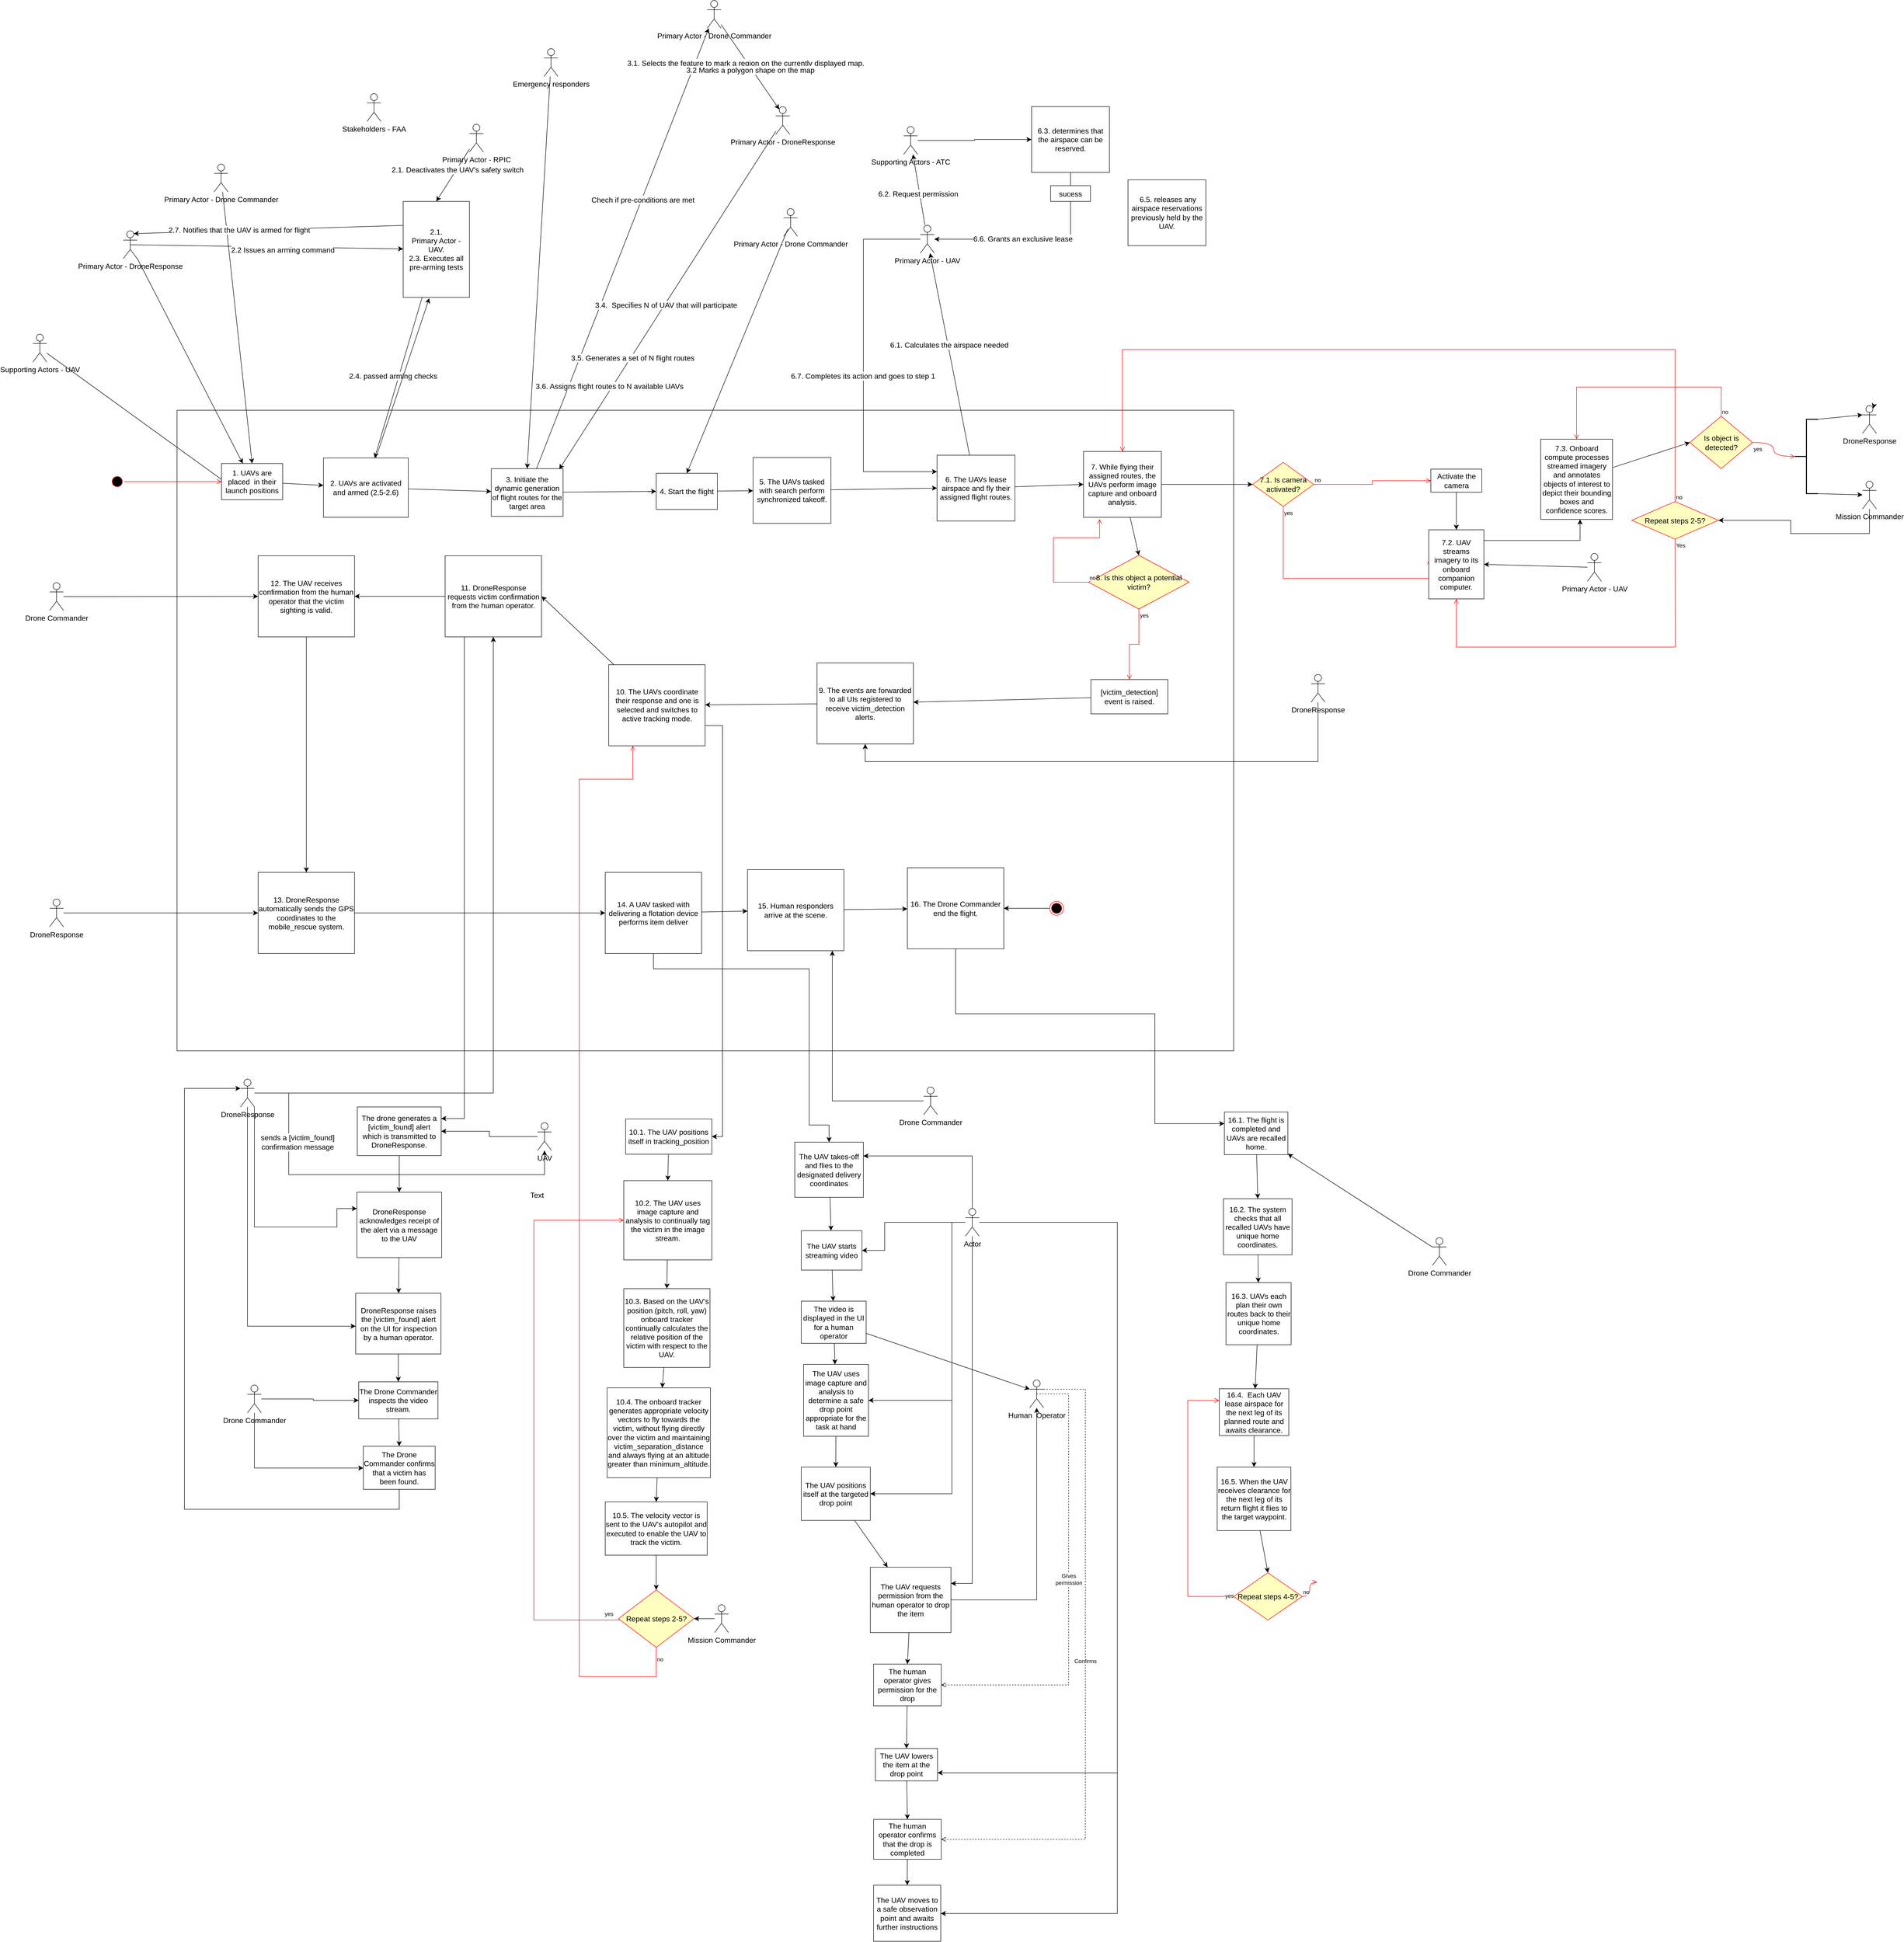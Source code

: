 <mxfile version="22.1.4" type="github">
  <diagram name="Page-1" id="JJ1LS8_FkREXoTBzLPf4">
    <mxGraphModel dx="2672" dy="1808" grid="0" gridSize="10" guides="1" tooltips="1" connect="1" arrows="1" fold="1" page="0" pageScale="1" pageWidth="827" pageHeight="1169" math="0" shadow="0">
      <root>
        <mxCell id="0" />
        <mxCell id="1" parent="0" />
        <mxCell id="Azy4jwkWSSVBR5E3SoNL-1" value="Supporting Actors - UAV&lt;br&gt;" style="shape=umlActor;verticalLabelPosition=bottom;verticalAlign=top;html=1;fontSize=16;" vertex="1" parent="1">
          <mxGeometry x="-761" y="522" width="30" height="60" as="geometry" />
        </mxCell>
        <mxCell id="Azy4jwkWSSVBR5E3SoNL-2" value="Stakeholders - FAA&lt;br&gt;" style="shape=umlActor;verticalLabelPosition=bottom;verticalAlign=top;html=1;fontSize=16;" vertex="1" parent="1">
          <mxGeometry x="-40" y="3" width="30" height="60" as="geometry" />
        </mxCell>
        <mxCell id="Azy4jwkWSSVBR5E3SoNL-10" style="edgeStyle=none;curved=1;rounded=0;orthogonalLoop=1;jettySize=auto;html=1;entryX=0.5;entryY=0;entryDx=0;entryDy=0;fontSize=12;startSize=8;endSize=8;" edge="1" parent="1" source="Azy4jwkWSSVBR5E3SoNL-4" target="Azy4jwkWSSVBR5E3SoNL-8">
          <mxGeometry relative="1" as="geometry" />
        </mxCell>
        <mxCell id="Azy4jwkWSSVBR5E3SoNL-22" style="edgeStyle=none;curved=1;rounded=0;orthogonalLoop=1;jettySize=auto;html=1;entryX=0.5;entryY=0;entryDx=0;entryDy=0;fontSize=12;startSize=8;endSize=8;exitX=0.305;exitY=0.729;exitDx=0;exitDy=0;exitPerimeter=0;" edge="1" parent="1" source="Azy4jwkWSSVBR5E3SoNL-87" target="Azy4jwkWSSVBR5E3SoNL-19">
          <mxGeometry relative="1" as="geometry">
            <mxPoint x="786" y="294" as="sourcePoint" />
          </mxGeometry>
        </mxCell>
        <mxCell id="Azy4jwkWSSVBR5E3SoNL-4" value="Primary Actor - Drone Commander&lt;br&gt;" style="shape=umlActor;verticalLabelPosition=bottom;verticalAlign=top;html=1;fontSize=16;" vertex="1" parent="1">
          <mxGeometry x="-370" y="155" width="30" height="60" as="geometry" />
        </mxCell>
        <mxCell id="Azy4jwkWSSVBR5E3SoNL-13" style="edgeStyle=none;curved=1;rounded=0;orthogonalLoop=1;jettySize=auto;html=1;entryX=0.447;entryY=0.987;entryDx=0;entryDy=0;entryPerimeter=0;fontSize=12;startSize=8;endSize=8;" edge="1" parent="1" source="Azy4jwkWSSVBR5E3SoNL-1" target="Azy4jwkWSSVBR5E3SoNL-8">
          <mxGeometry relative="1" as="geometry" />
        </mxCell>
        <mxCell id="Azy4jwkWSSVBR5E3SoNL-17" style="edgeStyle=none;curved=1;rounded=0;orthogonalLoop=1;jettySize=auto;html=1;entryX=0.5;entryY=0;entryDx=0;entryDy=0;fontSize=12;startSize=8;endSize=8;" edge="1" parent="1" source="Azy4jwkWSSVBR5E3SoNL-14" target="Azy4jwkWSSVBR5E3SoNL-15">
          <mxGeometry relative="1" as="geometry" />
        </mxCell>
        <mxCell id="Azy4jwkWSSVBR5E3SoNL-14" value="Emergency responders" style="shape=umlActor;verticalLabelPosition=bottom;verticalAlign=top;html=1;fontSize=16;" vertex="1" parent="1">
          <mxGeometry x="342" y="-94" width="30" height="60" as="geometry" />
        </mxCell>
        <mxCell id="Azy4jwkWSSVBR5E3SoNL-75" style="edgeStyle=none;curved=1;rounded=0;orthogonalLoop=1;jettySize=auto;html=1;fontSize=12;startSize=8;endSize=8;" edge="1" parent="1" source="Azy4jwkWSSVBR5E3SoNL-15" target="Azy4jwkWSSVBR5E3SoNL-71">
          <mxGeometry relative="1" as="geometry">
            <mxPoint x="445.571" y="344.429" as="targetPoint" />
          </mxGeometry>
        </mxCell>
        <mxCell id="Azy4jwkWSSVBR5E3SoNL-76" value="Chech if pre-conditions are met" style="edgeLabel;html=1;align=center;verticalAlign=middle;resizable=0;points=[];fontSize=16;" vertex="1" connectable="0" parent="Azy4jwkWSSVBR5E3SoNL-75">
          <mxGeometry x="0.221" y="-1" relative="1" as="geometry">
            <mxPoint x="1" as="offset" />
          </mxGeometry>
        </mxCell>
        <mxCell id="Azy4jwkWSSVBR5E3SoNL-93" style="edgeStyle=none;curved=1;rounded=0;orthogonalLoop=1;jettySize=auto;html=1;fontSize=12;startSize=8;endSize=8;" edge="1" parent="1" source="Azy4jwkWSSVBR5E3SoNL-25" target="Azy4jwkWSSVBR5E3SoNL-92">
          <mxGeometry relative="1" as="geometry" />
        </mxCell>
        <mxCell id="Azy4jwkWSSVBR5E3SoNL-94" value="6.1. Calculates the airspace needed" style="edgeLabel;html=1;align=center;verticalAlign=middle;resizable=0;points=[];fontSize=16;" vertex="1" connectable="0" parent="Azy4jwkWSSVBR5E3SoNL-93">
          <mxGeometry x="0.084" y="-2" relative="1" as="geometry">
            <mxPoint y="-1" as="offset" />
          </mxGeometry>
        </mxCell>
        <mxCell id="Azy4jwkWSSVBR5E3SoNL-48" style="edgeStyle=none;curved=1;rounded=0;orthogonalLoop=1;jettySize=auto;html=1;entryX=0.5;entryY=0;entryDx=0;entryDy=0;fontSize=12;startSize=8;endSize=8;" edge="1" parent="1" source="Azy4jwkWSSVBR5E3SoNL-47" target="Azy4jwkWSSVBR5E3SoNL-61">
          <mxGeometry relative="1" as="geometry" />
        </mxCell>
        <mxCell id="Azy4jwkWSSVBR5E3SoNL-51" value="2.1. Deactivates the UAV&#39;s safety switch" style="edgeLabel;html=1;align=center;verticalAlign=middle;resizable=0;points=[];fontSize=16;" vertex="1" connectable="0" parent="Azy4jwkWSSVBR5E3SoNL-48">
          <mxGeometry x="-0.228" y="2" relative="1" as="geometry">
            <mxPoint as="offset" />
          </mxGeometry>
        </mxCell>
        <mxCell id="Azy4jwkWSSVBR5E3SoNL-47" value="Primary Actor - RPIC" style="shape=umlActor;verticalLabelPosition=bottom;verticalAlign=top;html=1;fontSize=16;" vertex="1" parent="1">
          <mxGeometry x="181" y="69" width="30" height="60" as="geometry" />
        </mxCell>
        <mxCell id="Azy4jwkWSSVBR5E3SoNL-57" style="edgeStyle=none;curved=1;rounded=0;orthogonalLoop=1;jettySize=auto;html=1;fontSize=12;startSize=8;endSize=8;exitX=0.5;exitY=0.5;exitDx=0;exitDy=0;exitPerimeter=0;" edge="1" parent="1" source="Azy4jwkWSSVBR5E3SoNL-58" target="Azy4jwkWSSVBR5E3SoNL-61">
          <mxGeometry relative="1" as="geometry">
            <mxPoint x="-266.465" y="378.0" as="sourcePoint" />
          </mxGeometry>
        </mxCell>
        <mxCell id="Azy4jwkWSSVBR5E3SoNL-60" value="2.2 Issues an arming command" style="edgeLabel;html=1;align=center;verticalAlign=middle;resizable=0;points=[];fontSize=16;" vertex="1" connectable="0" parent="Azy4jwkWSSVBR5E3SoNL-57">
          <mxGeometry x="0.054" y="1" relative="1" as="geometry">
            <mxPoint x="18" y="7" as="offset" />
          </mxGeometry>
        </mxCell>
        <mxCell id="Azy4jwkWSSVBR5E3SoNL-72" value="" style="edgeStyle=none;curved=1;rounded=0;orthogonalLoop=1;jettySize=auto;html=1;fontSize=12;startSize=8;endSize=8;" edge="1" parent="1" source="Azy4jwkWSSVBR5E3SoNL-58" target="Azy4jwkWSSVBR5E3SoNL-8">
          <mxGeometry relative="1" as="geometry" />
        </mxCell>
        <mxCell id="Azy4jwkWSSVBR5E3SoNL-58" value="Primary Actor - DroneResponse" style="shape=umlActor;verticalLabelPosition=bottom;verticalAlign=top;html=1;fontSize=16;" vertex="1" parent="1">
          <mxGeometry x="-566" y="299" width="30" height="60" as="geometry" />
        </mxCell>
        <mxCell id="Azy4jwkWSSVBR5E3SoNL-62" style="edgeStyle=none;curved=1;rounded=0;orthogonalLoop=1;jettySize=auto;html=1;fontSize=12;startSize=8;endSize=8;" edge="1" parent="1" source="Azy4jwkWSSVBR5E3SoNL-61" target="Azy4jwkWSSVBR5E3SoNL-11">
          <mxGeometry relative="1" as="geometry" />
        </mxCell>
        <mxCell id="Azy4jwkWSSVBR5E3SoNL-65" value="2.4. passed arming checks" style="edgeLabel;html=1;align=center;verticalAlign=middle;resizable=0;points=[];fontSize=16;" vertex="1" connectable="0" parent="Azy4jwkWSSVBR5E3SoNL-62">
          <mxGeometry x="-0.086" relative="1" as="geometry">
            <mxPoint x="-16" y="11" as="offset" />
          </mxGeometry>
        </mxCell>
        <mxCell id="Azy4jwkWSSVBR5E3SoNL-61" value="2.1. &lt;br&gt;Primary Actor - UAV.&lt;br&gt;2.3. Executes all pre-arming tests" style="rounded=0;whiteSpace=wrap;html=1;fontSize=16;" vertex="1" parent="1">
          <mxGeometry x="38" y="235.5" width="143" height="207" as="geometry" />
        </mxCell>
        <mxCell id="Azy4jwkWSSVBR5E3SoNL-66" style="edgeStyle=none;curved=1;rounded=0;orthogonalLoop=1;jettySize=auto;html=1;entryX=0.75;entryY=0.1;entryDx=0;entryDy=0;entryPerimeter=0;fontSize=12;startSize=8;endSize=8;exitX=0;exitY=0.25;exitDx=0;exitDy=0;" edge="1" parent="1" source="Azy4jwkWSSVBR5E3SoNL-61" target="Azy4jwkWSSVBR5E3SoNL-58">
          <mxGeometry relative="1" as="geometry" />
        </mxCell>
        <mxCell id="Azy4jwkWSSVBR5E3SoNL-67" value="2.7. Notifies that the UAV is armed for flight" style="edgeLabel;html=1;align=center;verticalAlign=middle;resizable=0;points=[];fontSize=16;" vertex="1" connectable="0" parent="Azy4jwkWSSVBR5E3SoNL-66">
          <mxGeometry x="0.218" y="-1" relative="1" as="geometry">
            <mxPoint as="offset" />
          </mxGeometry>
        </mxCell>
        <mxCell id="Azy4jwkWSSVBR5E3SoNL-78" style="edgeStyle=none;curved=1;rounded=0;orthogonalLoop=1;jettySize=auto;html=1;fontSize=12;startSize=8;endSize=8;entryX=0.25;entryY=0.1;entryDx=0;entryDy=0;entryPerimeter=0;" edge="1" parent="1" source="Azy4jwkWSSVBR5E3SoNL-71" target="Azy4jwkWSSVBR5E3SoNL-73">
          <mxGeometry relative="1" as="geometry" />
        </mxCell>
        <mxCell id="Azy4jwkWSSVBR5E3SoNL-79" value="3.1. Selects the feature to mark a region on the currently displayed map.&amp;nbsp;" style="edgeLabel;html=1;align=center;verticalAlign=middle;resizable=0;points=[];fontSize=16;" vertex="1" connectable="0" parent="Azy4jwkWSSVBR5E3SoNL-78">
          <mxGeometry x="-0.107" y="-2" relative="1" as="geometry">
            <mxPoint as="offset" />
          </mxGeometry>
        </mxCell>
        <mxCell id="Azy4jwkWSSVBR5E3SoNL-80" value="3.2 Marks a polygon shape on the map" style="edgeLabel;html=1;align=center;verticalAlign=middle;resizable=0;points=[];fontSize=16;" vertex="1" connectable="0" parent="Azy4jwkWSSVBR5E3SoNL-78">
          <mxGeometry x="0.05" y="-4" relative="1" as="geometry">
            <mxPoint as="offset" />
          </mxGeometry>
        </mxCell>
        <mxCell id="Azy4jwkWSSVBR5E3SoNL-71" value="Primary Actor - Drone Commander&lt;br&gt;" style="shape=umlActor;verticalLabelPosition=bottom;verticalAlign=top;html=1;fontSize=16;" vertex="1" parent="1">
          <mxGeometry x="694" y="-198" width="30" height="60" as="geometry" />
        </mxCell>
        <mxCell id="Azy4jwkWSSVBR5E3SoNL-73" value="Primary Actor - DroneResponse" style="shape=umlActor;verticalLabelPosition=bottom;verticalAlign=top;html=1;fontSize=16;" vertex="1" parent="1">
          <mxGeometry x="842" y="31" width="30" height="60" as="geometry" />
        </mxCell>
        <mxCell id="Azy4jwkWSSVBR5E3SoNL-74" style="edgeStyle=none;curved=1;rounded=0;orthogonalLoop=1;jettySize=auto;html=1;entryX=0.393;entryY=1.009;entryDx=0;entryDy=0;entryPerimeter=0;fontSize=12;startSize=8;endSize=8;" edge="1" parent="1" source="Azy4jwkWSSVBR5E3SoNL-11" target="Azy4jwkWSSVBR5E3SoNL-61">
          <mxGeometry relative="1" as="geometry" />
        </mxCell>
        <mxCell id="Azy4jwkWSSVBR5E3SoNL-82" style="edgeStyle=none;curved=1;rounded=0;orthogonalLoop=1;jettySize=auto;html=1;entryX=0.947;entryY=0.014;entryDx=0;entryDy=0;entryPerimeter=0;fontSize=12;startSize=8;endSize=8;" edge="1" parent="1" source="Azy4jwkWSSVBR5E3SoNL-73" target="Azy4jwkWSSVBR5E3SoNL-15">
          <mxGeometry relative="1" as="geometry">
            <mxPoint x="656.3" y="304.545" as="targetPoint" />
          </mxGeometry>
        </mxCell>
        <mxCell id="Azy4jwkWSSVBR5E3SoNL-83" value="3.4.&amp;nbsp; Specifies N of UAV that will participate" style="edgeLabel;html=1;align=center;verticalAlign=middle;resizable=0;points=[];fontSize=16;" vertex="1" connectable="0" parent="Azy4jwkWSSVBR5E3SoNL-82">
          <mxGeometry x="0.026" y="1" relative="1" as="geometry">
            <mxPoint x="1" as="offset" />
          </mxGeometry>
        </mxCell>
        <mxCell id="Azy4jwkWSSVBR5E3SoNL-84" value="3.5. Generates a set of N flight routes" style="edgeLabel;html=1;align=center;verticalAlign=middle;resizable=0;points=[];fontSize=16;" vertex="1" connectable="0" parent="Azy4jwkWSSVBR5E3SoNL-82">
          <mxGeometry x="0.333" y="2" relative="1" as="geometry">
            <mxPoint y="1" as="offset" />
          </mxGeometry>
        </mxCell>
        <mxCell id="Azy4jwkWSSVBR5E3SoNL-85" value="3.6. Assigns flight routes to N available UAVs" style="edgeLabel;html=1;align=center;verticalAlign=middle;resizable=0;points=[];fontSize=16;" vertex="1" connectable="0" parent="Azy4jwkWSSVBR5E3SoNL-82">
          <mxGeometry x="0.656" relative="1" as="geometry">
            <mxPoint x="28" y="-54" as="offset" />
          </mxGeometry>
        </mxCell>
        <mxCell id="Azy4jwkWSSVBR5E3SoNL-87" value="Primary Actor - Drone Commander&lt;br&gt;" style="shape=umlActor;verticalLabelPosition=bottom;verticalAlign=top;html=1;fontSize=16;" vertex="1" parent="1">
          <mxGeometry x="859" y="251" width="30" height="60" as="geometry" />
        </mxCell>
        <mxCell id="Azy4jwkWSSVBR5E3SoNL-101" style="edgeStyle=orthogonalEdgeStyle;rounded=0;orthogonalLoop=1;jettySize=auto;html=1;fontSize=12;startSize=8;endSize=8;entryX=0;entryY=0.5;entryDx=0;entryDy=0;" edge="1" parent="1" source="Azy4jwkWSSVBR5E3SoNL-88" target="Azy4jwkWSSVBR5E3SoNL-102">
          <mxGeometry relative="1" as="geometry">
            <mxPoint x="1438.923" y="104.0" as="targetPoint" />
          </mxGeometry>
        </mxCell>
        <mxCell id="Azy4jwkWSSVBR5E3SoNL-88" value="Supporting Actors - ATC" style="shape=umlActor;verticalLabelPosition=bottom;verticalAlign=top;html=1;fontSize=16;" vertex="1" parent="1">
          <mxGeometry x="1118" y="74" width="30" height="60" as="geometry" />
        </mxCell>
        <mxCell id="Azy4jwkWSSVBR5E3SoNL-95" style="edgeStyle=none;curved=1;rounded=0;orthogonalLoop=1;jettySize=auto;html=1;fontSize=12;startSize=8;endSize=8;" edge="1" parent="1" source="Azy4jwkWSSVBR5E3SoNL-92" target="Azy4jwkWSSVBR5E3SoNL-88">
          <mxGeometry relative="1" as="geometry" />
        </mxCell>
        <mxCell id="Azy4jwkWSSVBR5E3SoNL-97" value="6.2. Request permission" style="edgeLabel;html=1;align=center;verticalAlign=middle;resizable=0;points=[];fontSize=16;" vertex="1" connectable="0" parent="Azy4jwkWSSVBR5E3SoNL-95">
          <mxGeometry x="0.153" y="-1" relative="1" as="geometry">
            <mxPoint x="-1" y="20" as="offset" />
          </mxGeometry>
        </mxCell>
        <mxCell id="Azy4jwkWSSVBR5E3SoNL-122" style="edgeStyle=elbowEdgeStyle;rounded=0;orthogonalLoop=1;jettySize=auto;html=1;fontSize=12;startSize=8;endSize=8;elbow=vertical;entryX=0;entryY=0.25;entryDx=0;entryDy=0;" edge="1" parent="1" source="Azy4jwkWSSVBR5E3SoNL-92" target="Azy4jwkWSSVBR5E3SoNL-25">
          <mxGeometry relative="1" as="geometry">
            <mxPoint x="1013" y="538" as="targetPoint" />
            <Array as="points">
              <mxPoint x="1031" y="466" />
            </Array>
          </mxGeometry>
        </mxCell>
        <mxCell id="Azy4jwkWSSVBR5E3SoNL-123" value="6.7. Completes its action and goes to step 1" style="edgeLabel;html=1;align=center;verticalAlign=middle;resizable=0;points=[];fontSize=16;" vertex="1" connectable="0" parent="Azy4jwkWSSVBR5E3SoNL-122">
          <mxGeometry x="0.184" y="2" relative="1" as="geometry">
            <mxPoint x="-3" y="-46" as="offset" />
          </mxGeometry>
        </mxCell>
        <mxCell id="Azy4jwkWSSVBR5E3SoNL-92" value="Primary Actor - UAV" style="shape=umlActor;verticalLabelPosition=bottom;verticalAlign=top;html=1;fontSize=16;" vertex="1" parent="1">
          <mxGeometry x="1154" y="287" width="30" height="60" as="geometry" />
        </mxCell>
        <mxCell id="Azy4jwkWSSVBR5E3SoNL-104" style="edgeStyle=orthogonalEdgeStyle;rounded=0;orthogonalLoop=1;jettySize=auto;html=1;fontSize=12;startSize=8;endSize=8;exitX=0.5;exitY=1;exitDx=0;exitDy=0;" edge="1" parent="1" source="Azy4jwkWSSVBR5E3SoNL-107" target="Azy4jwkWSSVBR5E3SoNL-92">
          <mxGeometry relative="1" as="geometry">
            <mxPoint x="1330" y="374" as="targetPoint" />
            <mxPoint x="1478" y="283" as="sourcePoint" />
            <Array as="points">
              <mxPoint x="1478" y="320" />
              <mxPoint x="1330" y="320" />
              <mxPoint x="1330" y="317" />
            </Array>
          </mxGeometry>
        </mxCell>
        <mxCell id="Azy4jwkWSSVBR5E3SoNL-105" value="6.6. Grants an exclusive lease" style="edgeLabel;html=1;align=center;verticalAlign=middle;resizable=0;points=[];fontSize=16;" vertex="1" connectable="0" parent="Azy4jwkWSSVBR5E3SoNL-104">
          <mxGeometry x="-0.573" y="-2" relative="1" as="geometry">
            <mxPoint x="-101" y="-1" as="offset" />
          </mxGeometry>
        </mxCell>
        <mxCell id="Azy4jwkWSSVBR5E3SoNL-102" value="6.3. determines that the airspace can be reserved." style="rounded=0;whiteSpace=wrap;html=1;fontSize=16;" vertex="1" parent="1">
          <mxGeometry x="1394" y="31" width="168" height="142" as="geometry" />
        </mxCell>
        <mxCell id="Azy4jwkWSSVBR5E3SoNL-103" style="edgeStyle=none;curved=1;rounded=0;orthogonalLoop=1;jettySize=auto;html=1;entryX=0;entryY=0.5;entryDx=0;entryDy=0;fontSize=12;startSize=8;endSize=8;" edge="1" parent="1" source="Azy4jwkWSSVBR5E3SoNL-102" target="Azy4jwkWSSVBR5E3SoNL-102">
          <mxGeometry relative="1" as="geometry" />
        </mxCell>
        <mxCell id="Azy4jwkWSSVBR5E3SoNL-106" value="&amp;nbsp;6.5. releases any airspace reservations previously held by the UAV." style="rounded=0;whiteSpace=wrap;html=1;fontSize=16;" vertex="1" parent="1">
          <mxGeometry x="1602" y="189" width="168" height="142" as="geometry" />
        </mxCell>
        <mxCell id="Azy4jwkWSSVBR5E3SoNL-107" value="sucess" style="rounded=0;whiteSpace=wrap;html=1;fontSize=16;" vertex="1" parent="1">
          <mxGeometry x="1435" y="201.5" width="86" height="34" as="geometry" />
        </mxCell>
        <mxCell id="Azy4jwkWSSVBR5E3SoNL-120" value="" style="endArrow=none;html=1;rounded=0;fontSize=12;startSize=8;endSize=8;curved=1;entryX=0.5;entryY=1;entryDx=0;entryDy=0;exitX=0.5;exitY=0;exitDx=0;exitDy=0;" edge="1" parent="1" source="Azy4jwkWSSVBR5E3SoNL-107" target="Azy4jwkWSSVBR5E3SoNL-102">
          <mxGeometry width="50" height="50" relative="1" as="geometry">
            <mxPoint x="1471" y="235.5" as="sourcePoint" />
            <mxPoint x="1521" y="185.5" as="targetPoint" />
          </mxGeometry>
        </mxCell>
        <mxCell id="Azy4jwkWSSVBR5E3SoNL-128" value="" style="swimlane;startSize=0;fontSize=16;" vertex="1" parent="1">
          <mxGeometry x="-450" y="686" width="2280" height="1382" as="geometry" />
        </mxCell>
        <mxCell id="Azy4jwkWSSVBR5E3SoNL-179" style="edgeStyle=none;curved=1;rounded=0;orthogonalLoop=1;jettySize=auto;html=1;fontSize=12;startSize=8;endSize=8;" edge="1" parent="Azy4jwkWSSVBR5E3SoNL-128" source="Azy4jwkWSSVBR5E3SoNL-31" target="Azy4jwkWSSVBR5E3SoNL-35">
          <mxGeometry relative="1" as="geometry" />
        </mxCell>
        <mxCell id="Azy4jwkWSSVBR5E3SoNL-31" value="9. The events are forwarded to all UIs registered to receive victim_detection alerts." style="rounded=0;whiteSpace=wrap;html=1;fontSize=16;" vertex="1" parent="Azy4jwkWSSVBR5E3SoNL-128">
          <mxGeometry x="1381" y="545" width="208" height="175" as="geometry" />
        </mxCell>
        <mxCell id="Azy4jwkWSSVBR5E3SoNL-32" style="edgeStyle=none;curved=1;rounded=0;orthogonalLoop=1;jettySize=auto;html=1;fontSize=12;startSize=8;endSize=8;" edge="1" parent="Azy4jwkWSSVBR5E3SoNL-128" source="Azy4jwkWSSVBR5E3SoNL-175" target="Azy4jwkWSSVBR5E3SoNL-31">
          <mxGeometry relative="1" as="geometry">
            <mxPoint x="1930" y="736.252" as="sourcePoint" />
          </mxGeometry>
        </mxCell>
        <mxCell id="Azy4jwkWSSVBR5E3SoNL-33" value="11. DroneResponse requests victim confirmation from the human operator." style="rounded=0;whiteSpace=wrap;html=1;fontSize=16;" vertex="1" parent="Azy4jwkWSSVBR5E3SoNL-128">
          <mxGeometry x="578.5" y="314" width="208" height="175" as="geometry" />
        </mxCell>
        <mxCell id="Azy4jwkWSSVBR5E3SoNL-180" style="edgeStyle=none;curved=1;rounded=0;orthogonalLoop=1;jettySize=auto;html=1;entryX=1;entryY=0.5;entryDx=0;entryDy=0;fontSize=12;startSize=8;endSize=8;" edge="1" parent="Azy4jwkWSSVBR5E3SoNL-128" source="Azy4jwkWSSVBR5E3SoNL-35" target="Azy4jwkWSSVBR5E3SoNL-33">
          <mxGeometry relative="1" as="geometry" />
        </mxCell>
        <mxCell id="Azy4jwkWSSVBR5E3SoNL-35" value="10. The UAVs coordinate their response and one is selected and switches to active tracking mode." style="rounded=0;whiteSpace=wrap;html=1;fontSize=16;" vertex="1" parent="Azy4jwkWSSVBR5E3SoNL-128">
          <mxGeometry x="931.5" y="548.95" width="208" height="175" as="geometry" />
        </mxCell>
        <mxCell id="Azy4jwkWSSVBR5E3SoNL-36" value="12. The UAV receives confirmation from the human operator that the victim sighting is valid." style="rounded=0;whiteSpace=wrap;html=1;fontSize=16;" vertex="1" parent="Azy4jwkWSSVBR5E3SoNL-128">
          <mxGeometry x="175" y="314" width="208" height="175" as="geometry" />
        </mxCell>
        <mxCell id="Azy4jwkWSSVBR5E3SoNL-37" style="edgeStyle=none;curved=1;rounded=0;orthogonalLoop=1;jettySize=auto;html=1;fontSize=12;startSize=8;endSize=8;" edge="1" parent="Azy4jwkWSSVBR5E3SoNL-128" source="Azy4jwkWSSVBR5E3SoNL-33" target="Azy4jwkWSSVBR5E3SoNL-36">
          <mxGeometry relative="1" as="geometry" />
        </mxCell>
        <mxCell id="Azy4jwkWSSVBR5E3SoNL-38" value="13. DroneResponse automatically sends the GPS coordinates to the mobile_rescue system." style="rounded=0;whiteSpace=wrap;html=1;fontSize=16;" vertex="1" parent="Azy4jwkWSSVBR5E3SoNL-128">
          <mxGeometry x="175" y="997" width="208" height="175" as="geometry" />
        </mxCell>
        <mxCell id="Azy4jwkWSSVBR5E3SoNL-39" style="edgeStyle=none;curved=1;rounded=0;orthogonalLoop=1;jettySize=auto;html=1;fontSize=12;startSize=8;endSize=8;" edge="1" parent="Azy4jwkWSSVBR5E3SoNL-128" source="Azy4jwkWSSVBR5E3SoNL-36" target="Azy4jwkWSSVBR5E3SoNL-38">
          <mxGeometry relative="1" as="geometry" />
        </mxCell>
        <mxCell id="Azy4jwkWSSVBR5E3SoNL-40" value="14. A UAV tasked with delivering a flotation device performs item deliver" style="rounded=0;whiteSpace=wrap;html=1;fontSize=16;" vertex="1" parent="Azy4jwkWSSVBR5E3SoNL-128">
          <mxGeometry x="924" y="997" width="208" height="175" as="geometry" />
        </mxCell>
        <mxCell id="Azy4jwkWSSVBR5E3SoNL-41" style="edgeStyle=none;curved=1;rounded=0;orthogonalLoop=1;jettySize=auto;html=1;fontSize=12;startSize=8;endSize=8;" edge="1" parent="Azy4jwkWSSVBR5E3SoNL-128" source="Azy4jwkWSSVBR5E3SoNL-38" target="Azy4jwkWSSVBR5E3SoNL-40">
          <mxGeometry relative="1" as="geometry" />
        </mxCell>
        <mxCell id="Azy4jwkWSSVBR5E3SoNL-42" value="15. Human responders arrive at the scene." style="rounded=0;whiteSpace=wrap;html=1;fontSize=16;" vertex="1" parent="Azy4jwkWSSVBR5E3SoNL-128">
          <mxGeometry x="1231" y="991" width="208" height="175" as="geometry" />
        </mxCell>
        <mxCell id="Azy4jwkWSSVBR5E3SoNL-44" style="edgeStyle=none;curved=1;rounded=0;orthogonalLoop=1;jettySize=auto;html=1;fontSize=12;startSize=8;endSize=8;" edge="1" parent="Azy4jwkWSSVBR5E3SoNL-128" source="Azy4jwkWSSVBR5E3SoNL-40" target="Azy4jwkWSSVBR5E3SoNL-42">
          <mxGeometry relative="1" as="geometry" />
        </mxCell>
        <mxCell id="Azy4jwkWSSVBR5E3SoNL-43" value="16. The Drone Commander end the flight." style="rounded=0;whiteSpace=wrap;html=1;fontSize=16;" vertex="1" parent="Azy4jwkWSSVBR5E3SoNL-128">
          <mxGeometry x="1576" y="987" width="208" height="175" as="geometry" />
        </mxCell>
        <mxCell id="Azy4jwkWSSVBR5E3SoNL-45" style="edgeStyle=none;curved=1;rounded=0;orthogonalLoop=1;jettySize=auto;html=1;fontSize=12;startSize=8;endSize=8;" edge="1" parent="Azy4jwkWSSVBR5E3SoNL-128" source="Azy4jwkWSSVBR5E3SoNL-42" target="Azy4jwkWSSVBR5E3SoNL-43">
          <mxGeometry relative="1" as="geometry" />
        </mxCell>
        <mxCell id="Azy4jwkWSSVBR5E3SoNL-8" value="1. UAVs are placed&amp;nbsp; in their launch positions" style="rounded=0;whiteSpace=wrap;html=1;fontSize=16;" vertex="1" parent="Azy4jwkWSSVBR5E3SoNL-128">
          <mxGeometry x="96" y="115" width="132" height="78" as="geometry" />
        </mxCell>
        <mxCell id="Azy4jwkWSSVBR5E3SoNL-11" value="2. UAVs are activated and armed (2.5-2.6)" style="rounded=0;whiteSpace=wrap;html=1;fontSize=16;" vertex="1" parent="Azy4jwkWSSVBR5E3SoNL-128">
          <mxGeometry x="316" y="103" width="183" height="128" as="geometry" />
        </mxCell>
        <mxCell id="Azy4jwkWSSVBR5E3SoNL-12" style="edgeStyle=none;curved=1;rounded=0;orthogonalLoop=1;jettySize=auto;html=1;fontSize=12;startSize=8;endSize=8;" edge="1" parent="Azy4jwkWSSVBR5E3SoNL-128" source="Azy4jwkWSSVBR5E3SoNL-8" target="Azy4jwkWSSVBR5E3SoNL-11">
          <mxGeometry relative="1" as="geometry" />
        </mxCell>
        <mxCell id="Azy4jwkWSSVBR5E3SoNL-15" value="3. Initiate the dynamic generation of flight routes for the target area" style="rounded=0;whiteSpace=wrap;html=1;fontSize=16;" vertex="1" parent="Azy4jwkWSSVBR5E3SoNL-128">
          <mxGeometry x="678" y="126" width="155" height="103" as="geometry" />
        </mxCell>
        <mxCell id="Azy4jwkWSSVBR5E3SoNL-16" style="edgeStyle=none;curved=1;rounded=0;orthogonalLoop=1;jettySize=auto;html=1;fontSize=12;startSize=8;endSize=8;" edge="1" parent="Azy4jwkWSSVBR5E3SoNL-128" source="Azy4jwkWSSVBR5E3SoNL-11" target="Azy4jwkWSSVBR5E3SoNL-15">
          <mxGeometry relative="1" as="geometry" />
        </mxCell>
        <mxCell id="Azy4jwkWSSVBR5E3SoNL-19" value="4. Start the flight" style="rounded=0;whiteSpace=wrap;html=1;fontSize=16;" vertex="1" parent="Azy4jwkWSSVBR5E3SoNL-128">
          <mxGeometry x="1034" y="136" width="132" height="78" as="geometry" />
        </mxCell>
        <mxCell id="Azy4jwkWSSVBR5E3SoNL-21" style="edgeStyle=none;curved=1;rounded=0;orthogonalLoop=1;jettySize=auto;html=1;entryX=0;entryY=0.5;entryDx=0;entryDy=0;fontSize=12;startSize=8;endSize=8;" edge="1" parent="Azy4jwkWSSVBR5E3SoNL-128" source="Azy4jwkWSSVBR5E3SoNL-15" target="Azy4jwkWSSVBR5E3SoNL-19">
          <mxGeometry relative="1" as="geometry" />
        </mxCell>
        <mxCell id="Azy4jwkWSSVBR5E3SoNL-23" value="5. The UAVs tasked with search perform synchronized takeoff." style="rounded=0;whiteSpace=wrap;html=1;fontSize=16;" vertex="1" parent="Azy4jwkWSSVBR5E3SoNL-128">
          <mxGeometry x="1243" y="102" width="168" height="142" as="geometry" />
        </mxCell>
        <mxCell id="Azy4jwkWSSVBR5E3SoNL-24" style="edgeStyle=none;curved=1;rounded=0;orthogonalLoop=1;jettySize=auto;html=1;fontSize=12;startSize=8;endSize=8;" edge="1" parent="Azy4jwkWSSVBR5E3SoNL-128" source="Azy4jwkWSSVBR5E3SoNL-19" target="Azy4jwkWSSVBR5E3SoNL-23">
          <mxGeometry relative="1" as="geometry" />
        </mxCell>
        <mxCell id="Azy4jwkWSSVBR5E3SoNL-25" value="6. The UAVs lease airspace and fly their assigned flight routes." style="rounded=0;whiteSpace=wrap;html=1;fontSize=16;" vertex="1" parent="Azy4jwkWSSVBR5E3SoNL-128">
          <mxGeometry x="1640" y="97" width="168" height="142" as="geometry" />
        </mxCell>
        <mxCell id="Azy4jwkWSSVBR5E3SoNL-26" style="edgeStyle=none;curved=1;rounded=0;orthogonalLoop=1;jettySize=auto;html=1;entryX=0;entryY=0.5;entryDx=0;entryDy=0;fontSize=12;startSize=8;endSize=8;" edge="1" parent="Azy4jwkWSSVBR5E3SoNL-128" source="Azy4jwkWSSVBR5E3SoNL-23" target="Azy4jwkWSSVBR5E3SoNL-25">
          <mxGeometry relative="1" as="geometry" />
        </mxCell>
        <mxCell id="Azy4jwkWSSVBR5E3SoNL-176" style="edgeStyle=none;curved=1;rounded=0;orthogonalLoop=1;jettySize=auto;html=1;entryX=0.5;entryY=0;entryDx=0;entryDy=0;fontSize=12;startSize=8;endSize=8;" edge="1" parent="Azy4jwkWSSVBR5E3SoNL-128" source="Azy4jwkWSSVBR5E3SoNL-27" target="Azy4jwkWSSVBR5E3SoNL-168">
          <mxGeometry relative="1" as="geometry" />
        </mxCell>
        <mxCell id="Azy4jwkWSSVBR5E3SoNL-27" value="7. While flying their assigned routes, the UAVs perform image capture and onboard analysis." style="rounded=0;whiteSpace=wrap;html=1;fontSize=16;" vertex="1" parent="Azy4jwkWSSVBR5E3SoNL-128">
          <mxGeometry x="1956" y="89" width="168" height="142" as="geometry" />
        </mxCell>
        <mxCell id="Azy4jwkWSSVBR5E3SoNL-28" style="edgeStyle=none;curved=1;rounded=0;orthogonalLoop=1;jettySize=auto;html=1;entryX=0;entryY=0.5;entryDx=0;entryDy=0;fontSize=12;startSize=8;endSize=8;" edge="1" parent="Azy4jwkWSSVBR5E3SoNL-128" source="Azy4jwkWSSVBR5E3SoNL-25" target="Azy4jwkWSSVBR5E3SoNL-27">
          <mxGeometry relative="1" as="geometry" />
        </mxCell>
        <mxCell id="Azy4jwkWSSVBR5E3SoNL-168" value="8. Is this object a potential victim?" style="rhombus;whiteSpace=wrap;html=1;fontColor=#000000;fillColor=#ffffc0;strokeColor=#ff0000;fontSize=16;" vertex="1" parent="Azy4jwkWSSVBR5E3SoNL-128">
          <mxGeometry x="1967" y="313" width="217" height="116" as="geometry" />
        </mxCell>
        <mxCell id="Azy4jwkWSSVBR5E3SoNL-169" value="no" style="edgeStyle=orthogonalEdgeStyle;html=1;align=left;verticalAlign=bottom;endArrow=open;endSize=8;strokeColor=#ff0000;rounded=0;fontSize=12;exitX=0;exitY=0.5;exitDx=0;exitDy=0;entryX=0.207;entryY=1.028;entryDx=0;entryDy=0;entryPerimeter=0;" edge="1" source="Azy4jwkWSSVBR5E3SoNL-168" parent="Azy4jwkWSSVBR5E3SoNL-128" target="Azy4jwkWSSVBR5E3SoNL-27">
          <mxGeometry x="-1" relative="1" as="geometry">
            <mxPoint x="1971" y="337" as="targetPoint" />
            <Array as="points">
              <mxPoint x="1891" y="371" />
              <mxPoint x="1891" y="275" />
              <mxPoint x="1991" y="275" />
            </Array>
          </mxGeometry>
        </mxCell>
        <mxCell id="Azy4jwkWSSVBR5E3SoNL-170" value="yes" style="edgeStyle=orthogonalEdgeStyle;html=1;align=left;verticalAlign=top;endArrow=open;endSize=8;strokeColor=#ff0000;rounded=0;fontSize=12;" edge="1" source="Azy4jwkWSSVBR5E3SoNL-168" parent="Azy4jwkWSSVBR5E3SoNL-128" target="Azy4jwkWSSVBR5E3SoNL-175">
          <mxGeometry x="-1" relative="1" as="geometry">
            <mxPoint x="1831" y="417" as="targetPoint" />
          </mxGeometry>
        </mxCell>
        <mxCell id="Azy4jwkWSSVBR5E3SoNL-171" style="edgeStyle=none;curved=1;rounded=0;orthogonalLoop=1;jettySize=auto;html=1;exitX=1;exitY=0.5;exitDx=0;exitDy=0;fontSize=12;startSize=8;endSize=8;" edge="1" parent="Azy4jwkWSSVBR5E3SoNL-128" source="Azy4jwkWSSVBR5E3SoNL-168" target="Azy4jwkWSSVBR5E3SoNL-168">
          <mxGeometry relative="1" as="geometry" />
        </mxCell>
        <mxCell id="Azy4jwkWSSVBR5E3SoNL-175" value="[victim_detection] event is raised." style="html=1;whiteSpace=wrap;fontSize=16;" vertex="1" parent="Azy4jwkWSSVBR5E3SoNL-128">
          <mxGeometry x="1972" y="581" width="166" height="74" as="geometry" />
        </mxCell>
        <mxCell id="Azy4jwkWSSVBR5E3SoNL-270" value="" style="ellipse;html=1;shape=endState;fillColor=#000000;strokeColor=#ff0000;fontSize=16;" vertex="1" parent="Azy4jwkWSSVBR5E3SoNL-128">
          <mxGeometry x="1883" y="1059.5" width="30" height="30" as="geometry" />
        </mxCell>
        <mxCell id="Azy4jwkWSSVBR5E3SoNL-271" style="edgeStyle=none;curved=1;rounded=0;orthogonalLoop=1;jettySize=auto;html=1;fontSize=12;startSize=8;endSize=8;" edge="1" parent="Azy4jwkWSSVBR5E3SoNL-128" source="Azy4jwkWSSVBR5E3SoNL-270" target="Azy4jwkWSSVBR5E3SoNL-43">
          <mxGeometry relative="1" as="geometry" />
        </mxCell>
        <mxCell id="Azy4jwkWSSVBR5E3SoNL-129" value="" style="ellipse;html=1;shape=startState;fillColor=#000000;strokeColor=#ff0000;fontSize=16;" vertex="1" parent="1">
          <mxGeometry x="-594" y="825" width="30" height="30" as="geometry" />
        </mxCell>
        <mxCell id="Azy4jwkWSSVBR5E3SoNL-130" value="" style="edgeStyle=orthogonalEdgeStyle;html=1;verticalAlign=bottom;endArrow=open;endSize=8;strokeColor=#ff0000;rounded=0;fontSize=12;curved=1;" edge="1" source="Azy4jwkWSSVBR5E3SoNL-129" parent="1" target="Azy4jwkWSSVBR5E3SoNL-8">
          <mxGeometry relative="1" as="geometry">
            <mxPoint x="-180" y="786" as="targetPoint" />
          </mxGeometry>
        </mxCell>
        <mxCell id="Azy4jwkWSSVBR5E3SoNL-132" value="7.1. Is camera activated?" style="rhombus;whiteSpace=wrap;html=1;fontColor=#000000;fillColor=#ffffc0;strokeColor=#ff0000;fontSize=16;" vertex="1" parent="1">
          <mxGeometry x="1871" y="798.5" width="132" height="95" as="geometry" />
        </mxCell>
        <mxCell id="Azy4jwkWSSVBR5E3SoNL-133" value="no" style="edgeStyle=orthogonalEdgeStyle;html=1;align=left;verticalAlign=bottom;endArrow=open;endSize=8;strokeColor=#ff0000;rounded=0;fontSize=12;" edge="1" source="Azy4jwkWSSVBR5E3SoNL-132" parent="1" target="Azy4jwkWSSVBR5E3SoNL-137">
          <mxGeometry x="-1" relative="1" as="geometry">
            <mxPoint x="2124" y="846" as="targetPoint" />
          </mxGeometry>
        </mxCell>
        <mxCell id="Azy4jwkWSSVBR5E3SoNL-134" value="yes" style="edgeStyle=orthogonalEdgeStyle;html=1;align=left;verticalAlign=top;endArrow=open;endSize=8;strokeColor=#ff0000;rounded=0;fontSize=12;entryX=0.013;entryY=0.43;entryDx=0;entryDy=0;entryPerimeter=0;" edge="1" source="Azy4jwkWSSVBR5E3SoNL-132" parent="1" target="Azy4jwkWSSVBR5E3SoNL-138">
          <mxGeometry x="-1" relative="1" as="geometry">
            <mxPoint x="1999" y="996" as="targetPoint" />
            <Array as="points">
              <mxPoint x="1937" y="1049" />
              <mxPoint x="2252" y="1049" />
            </Array>
          </mxGeometry>
        </mxCell>
        <mxCell id="Azy4jwkWSSVBR5E3SoNL-136" style="edgeStyle=none;curved=1;rounded=0;orthogonalLoop=1;jettySize=auto;html=1;entryX=0;entryY=0.5;entryDx=0;entryDy=0;fontSize=12;startSize=8;endSize=8;" edge="1" parent="1" source="Azy4jwkWSSVBR5E3SoNL-27" target="Azy4jwkWSSVBR5E3SoNL-132">
          <mxGeometry relative="1" as="geometry" />
        </mxCell>
        <mxCell id="Azy4jwkWSSVBR5E3SoNL-139" style="edgeStyle=none;curved=1;rounded=0;orthogonalLoop=1;jettySize=auto;html=1;fontSize=12;startSize=8;endSize=8;" edge="1" parent="1" source="Azy4jwkWSSVBR5E3SoNL-137" target="Azy4jwkWSSVBR5E3SoNL-138">
          <mxGeometry relative="1" as="geometry" />
        </mxCell>
        <mxCell id="Azy4jwkWSSVBR5E3SoNL-137" value="Activate the camera" style="html=1;whiteSpace=wrap;fontSize=16;" vertex="1" parent="1">
          <mxGeometry x="2255.5" y="813" width="110" height="50" as="geometry" />
        </mxCell>
        <mxCell id="Azy4jwkWSSVBR5E3SoNL-143" style="edgeStyle=orthogonalEdgeStyle;rounded=0;orthogonalLoop=1;jettySize=auto;html=1;fontSize=12;startSize=8;endSize=8;" edge="1" parent="1" source="Azy4jwkWSSVBR5E3SoNL-138" target="Azy4jwkWSSVBR5E3SoNL-142">
          <mxGeometry relative="1" as="geometry">
            <Array as="points">
              <mxPoint x="2577.5" y="967" />
            </Array>
          </mxGeometry>
        </mxCell>
        <mxCell id="Azy4jwkWSSVBR5E3SoNL-138" value="7.2. UAV streams imagery to its onboard companion computer." style="html=1;whiteSpace=wrap;fontSize=16;" vertex="1" parent="1">
          <mxGeometry x="2251" y="944" width="119" height="149" as="geometry" />
        </mxCell>
        <mxCell id="Azy4jwkWSSVBR5E3SoNL-141" style="edgeStyle=none;curved=1;rounded=0;orthogonalLoop=1;jettySize=auto;html=1;entryX=1;entryY=0.5;entryDx=0;entryDy=0;fontSize=12;startSize=8;endSize=8;" edge="1" parent="1" source="Azy4jwkWSSVBR5E3SoNL-140" target="Azy4jwkWSSVBR5E3SoNL-138">
          <mxGeometry relative="1" as="geometry" />
        </mxCell>
        <mxCell id="Azy4jwkWSSVBR5E3SoNL-140" value="Primary Actor - UAV" style="shape=umlActor;verticalLabelPosition=bottom;verticalAlign=top;html=1;fontSize=16;" vertex="1" parent="1">
          <mxGeometry x="2593.5" y="995" width="30" height="60" as="geometry" />
        </mxCell>
        <mxCell id="Azy4jwkWSSVBR5E3SoNL-147" style="edgeStyle=none;curved=1;rounded=0;orthogonalLoop=1;jettySize=auto;html=1;entryX=0;entryY=0.5;entryDx=0;entryDy=0;fontSize=12;startSize=8;endSize=8;" edge="1" parent="1" source="Azy4jwkWSSVBR5E3SoNL-142" target="Azy4jwkWSSVBR5E3SoNL-144">
          <mxGeometry relative="1" as="geometry" />
        </mxCell>
        <mxCell id="Azy4jwkWSSVBR5E3SoNL-142" value="7.3. Onboard compute processes streamed imagery and annotates objects of interest to depict their bounding boxes and confidence scores." style="html=1;whiteSpace=wrap;fontSize=16;" vertex="1" parent="1">
          <mxGeometry x="2492.5" y="748.5" width="155" height="173" as="geometry" />
        </mxCell>
        <mxCell id="Azy4jwkWSSVBR5E3SoNL-144" value="Is object is detected?" style="rhombus;whiteSpace=wrap;html=1;fontColor=#000000;fillColor=#ffffc0;strokeColor=#ff0000;fontSize=16;" vertex="1" parent="1">
          <mxGeometry x="2814.5" y="699" width="135" height="113" as="geometry" />
        </mxCell>
        <mxCell id="Azy4jwkWSSVBR5E3SoNL-145" value="no" style="edgeStyle=orthogonalEdgeStyle;html=1;align=left;verticalAlign=bottom;endArrow=open;endSize=8;strokeColor=#ff0000;rounded=0;fontSize=12;entryX=0.5;entryY=0;entryDx=0;entryDy=0;" edge="1" source="Azy4jwkWSSVBR5E3SoNL-144" parent="1" target="Azy4jwkWSSVBR5E3SoNL-142">
          <mxGeometry x="-1" relative="1" as="geometry">
            <mxPoint x="3013.5" y="792" as="targetPoint" />
            <Array as="points">
              <mxPoint x="2881.5" y="636" />
              <mxPoint x="2569.5" y="636" />
            </Array>
          </mxGeometry>
        </mxCell>
        <mxCell id="Azy4jwkWSSVBR5E3SoNL-146" value="yes" style="edgeStyle=orthogonalEdgeStyle;html=1;align=left;verticalAlign=top;endArrow=open;endSize=8;strokeColor=#ff0000;rounded=0;fontSize=12;curved=1;entryX=0;entryY=0.5;entryDx=0;entryDy=0;entryPerimeter=0;" edge="1" source="Azy4jwkWSSVBR5E3SoNL-144" parent="1" target="Azy4jwkWSSVBR5E3SoNL-158">
          <mxGeometry x="-1" relative="1" as="geometry">
            <mxPoint x="2881.761" y="907.894" as="targetPoint" />
          </mxGeometry>
        </mxCell>
        <mxCell id="Azy4jwkWSSVBR5E3SoNL-148" value="DroneResponse" style="shape=umlActor;verticalLabelPosition=bottom;verticalAlign=top;html=1;fontSize=16;" vertex="1" parent="1">
          <mxGeometry x="3187" y="676" width="30" height="60" as="geometry" />
        </mxCell>
        <mxCell id="Azy4jwkWSSVBR5E3SoNL-151" style="edgeStyle=none;curved=1;rounded=0;orthogonalLoop=1;jettySize=auto;html=1;entryX=0.75;entryY=0.1;entryDx=0;entryDy=0;entryPerimeter=0;fontSize=12;startSize=8;endSize=8;" edge="1" parent="1" source="Azy4jwkWSSVBR5E3SoNL-148" target="Azy4jwkWSSVBR5E3SoNL-148">
          <mxGeometry relative="1" as="geometry" />
        </mxCell>
        <mxCell id="Azy4jwkWSSVBR5E3SoNL-167" style="edgeStyle=orthogonalEdgeStyle;rounded=0;orthogonalLoop=1;jettySize=auto;html=1;entryX=1;entryY=0.5;entryDx=0;entryDy=0;fontSize=12;startSize=8;endSize=8;" edge="1" parent="1" source="Azy4jwkWSSVBR5E3SoNL-157" target="Azy4jwkWSSVBR5E3SoNL-162">
          <mxGeometry relative="1" as="geometry">
            <Array as="points">
              <mxPoint x="3202" y="952" />
              <mxPoint x="3032" y="952" />
              <mxPoint x="3032" y="924" />
            </Array>
          </mxGeometry>
        </mxCell>
        <mxCell id="Azy4jwkWSSVBR5E3SoNL-157" value="Mission Commander" style="shape=umlActor;verticalLabelPosition=bottom;verticalAlign=top;html=1;outlineConnect=0;fontSize=16;" vertex="1" parent="1">
          <mxGeometry x="3187" y="839" width="30" height="60" as="geometry" />
        </mxCell>
        <mxCell id="Azy4jwkWSSVBR5E3SoNL-160" style="edgeStyle=none;curved=1;rounded=0;orthogonalLoop=1;jettySize=auto;html=1;exitX=1;exitY=1;exitDx=0;exitDy=0;exitPerimeter=0;fontSize=12;startSize=8;endSize=8;" edge="1" parent="1" source="Azy4jwkWSSVBR5E3SoNL-158" target="Azy4jwkWSSVBR5E3SoNL-157">
          <mxGeometry relative="1" as="geometry" />
        </mxCell>
        <mxCell id="Azy4jwkWSSVBR5E3SoNL-158" value="" style="strokeWidth=2;html=1;shape=mxgraph.flowchart.annotation_2;align=left;labelPosition=right;pointerEvents=1;fontSize=16;" vertex="1" parent="1">
          <mxGeometry x="3041" y="705.5" width="50" height="160.5" as="geometry" />
        </mxCell>
        <mxCell id="Azy4jwkWSSVBR5E3SoNL-161" style="edgeStyle=none;curved=1;rounded=0;orthogonalLoop=1;jettySize=auto;html=1;exitX=1;exitY=0;exitDx=0;exitDy=0;exitPerimeter=0;entryX=0;entryY=0.333;entryDx=0;entryDy=0;entryPerimeter=0;fontSize=12;startSize=8;endSize=8;" edge="1" parent="1" source="Azy4jwkWSSVBR5E3SoNL-158" target="Azy4jwkWSSVBR5E3SoNL-148">
          <mxGeometry relative="1" as="geometry" />
        </mxCell>
        <mxCell id="Azy4jwkWSSVBR5E3SoNL-162" value="Repeat steps 2-5?" style="rhombus;whiteSpace=wrap;html=1;fontColor=#000000;fillColor=#ffffc0;strokeColor=#ff0000;fontSize=16;" vertex="1" parent="1">
          <mxGeometry x="2689" y="883" width="187" height="81" as="geometry" />
        </mxCell>
        <mxCell id="Azy4jwkWSSVBR5E3SoNL-163" value="no" style="edgeStyle=elbowEdgeStyle;html=1;align=left;verticalAlign=bottom;endArrow=open;endSize=8;strokeColor=#ff0000;rounded=0;fontSize=12;entryX=0.5;entryY=0;entryDx=0;entryDy=0;" edge="1" source="Azy4jwkWSSVBR5E3SoNL-162" parent="1" target="Azy4jwkWSSVBR5E3SoNL-27">
          <mxGeometry x="-1" relative="1" as="geometry">
            <mxPoint x="3016" y="1203" as="targetPoint" />
            <Array as="points">
              <mxPoint x="2242" y="555" />
            </Array>
          </mxGeometry>
        </mxCell>
        <mxCell id="Azy4jwkWSSVBR5E3SoNL-164" value="Yes" style="edgeStyle=orthogonalEdgeStyle;html=1;align=left;verticalAlign=top;endArrow=open;endSize=8;strokeColor=#ff0000;rounded=0;fontSize=12;entryX=0.5;entryY=1;entryDx=0;entryDy=0;exitX=0.5;exitY=1;exitDx=0;exitDy=0;" edge="1" source="Azy4jwkWSSVBR5E3SoNL-162" parent="1" target="Azy4jwkWSSVBR5E3SoNL-138">
          <mxGeometry x="-1" relative="1" as="geometry">
            <mxPoint x="2924" y="1075" as="targetPoint" />
            <mxPoint x="2772" y="970" as="sourcePoint" />
            <Array as="points">
              <mxPoint x="2783" y="970" />
              <mxPoint x="2783" y="1197" />
              <mxPoint x="2311" y="1197" />
            </Array>
          </mxGeometry>
        </mxCell>
        <mxCell id="Azy4jwkWSSVBR5E3SoNL-178" style="edgeStyle=orthogonalEdgeStyle;rounded=0;orthogonalLoop=1;jettySize=auto;html=1;fontSize=12;startSize=8;endSize=8;" edge="1" parent="1" source="Azy4jwkWSSVBR5E3SoNL-177" target="Azy4jwkWSSVBR5E3SoNL-31">
          <mxGeometry relative="1" as="geometry">
            <mxPoint x="1943.538" y="1232.308" as="targetPoint" />
            <Array as="points">
              <mxPoint x="2012" y="1444" />
              <mxPoint x="1035" y="1444" />
            </Array>
          </mxGeometry>
        </mxCell>
        <mxCell id="Azy4jwkWSSVBR5E3SoNL-177" value="DroneResponse" style="shape=umlActor;verticalLabelPosition=bottom;verticalAlign=top;html=1;fontSize=16;" vertex="1" parent="1">
          <mxGeometry x="1997" y="1256" width="30" height="60" as="geometry" />
        </mxCell>
        <mxCell id="Azy4jwkWSSVBR5E3SoNL-198" style="edgeStyle=none;curved=1;rounded=0;orthogonalLoop=1;jettySize=auto;html=1;entryX=0.5;entryY=0;entryDx=0;entryDy=0;fontSize=12;startSize=8;endSize=8;" edge="1" parent="1" source="Azy4jwkWSSVBR5E3SoNL-181" target="Azy4jwkWSSVBR5E3SoNL-184">
          <mxGeometry relative="1" as="geometry" />
        </mxCell>
        <mxCell id="Azy4jwkWSSVBR5E3SoNL-181" value="10.1. The UAV positions itself in tracking_position" style="html=1;whiteSpace=wrap;fontSize=16;" vertex="1" parent="1">
          <mxGeometry x="518" y="2215" width="186" height="76" as="geometry" />
        </mxCell>
        <mxCell id="Azy4jwkWSSVBR5E3SoNL-182" style="edgeStyle=elbowEdgeStyle;rounded=0;orthogonalLoop=1;jettySize=auto;html=1;fontSize=12;startSize=8;endSize=8;exitX=1;exitY=0.75;exitDx=0;exitDy=0;entryX=1;entryY=0.5;entryDx=0;entryDy=0;" edge="1" parent="1" source="Azy4jwkWSSVBR5E3SoNL-35" target="Azy4jwkWSSVBR5E3SoNL-181">
          <mxGeometry relative="1" as="geometry">
            <mxPoint x="687" y="1371" as="sourcePoint" />
            <mxPoint x="736" y="2180" as="targetPoint" />
            <Array as="points">
              <mxPoint x="727" y="1806" />
            </Array>
          </mxGeometry>
        </mxCell>
        <mxCell id="Azy4jwkWSSVBR5E3SoNL-199" style="edgeStyle=none;curved=1;rounded=0;orthogonalLoop=1;jettySize=auto;html=1;entryX=0.5;entryY=0;entryDx=0;entryDy=0;fontSize=12;startSize=8;endSize=8;" edge="1" parent="1" source="Azy4jwkWSSVBR5E3SoNL-184" target="Azy4jwkWSSVBR5E3SoNL-185">
          <mxGeometry relative="1" as="geometry" />
        </mxCell>
        <mxCell id="Azy4jwkWSSVBR5E3SoNL-184" value="10.2. The UAV uses image capture and analysis to continually tag the victim in the image stream." style="html=1;whiteSpace=wrap;fontSize=16;" vertex="1" parent="1">
          <mxGeometry x="514" y="2348" width="190" height="171" as="geometry" />
        </mxCell>
        <mxCell id="Azy4jwkWSSVBR5E3SoNL-200" style="edgeStyle=none;curved=1;rounded=0;orthogonalLoop=1;jettySize=auto;html=1;fontSize=12;startSize=8;endSize=8;" edge="1" parent="1" source="Azy4jwkWSSVBR5E3SoNL-185" target="Azy4jwkWSSVBR5E3SoNL-186">
          <mxGeometry relative="1" as="geometry" />
        </mxCell>
        <mxCell id="Azy4jwkWSSVBR5E3SoNL-185" value="10.3. Based on the UAV&#39;s position (pitch, roll, yaw) onboard tracker continually calculates the relative position of the victim with respect to the UAV." style="html=1;whiteSpace=wrap;fontSize=16;" vertex="1" parent="1">
          <mxGeometry x="514" y="2581" width="186" height="170" as="geometry" />
        </mxCell>
        <mxCell id="Azy4jwkWSSVBR5E3SoNL-201" style="edgeStyle=none;curved=1;rounded=0;orthogonalLoop=1;jettySize=auto;html=1;entryX=0.5;entryY=0;entryDx=0;entryDy=0;fontSize=12;startSize=8;endSize=8;" edge="1" parent="1" source="Azy4jwkWSSVBR5E3SoNL-186" target="Azy4jwkWSSVBR5E3SoNL-187">
          <mxGeometry relative="1" as="geometry" />
        </mxCell>
        <mxCell id="Azy4jwkWSSVBR5E3SoNL-186" value="10.4. The onboard tracker generates appropriate velocity vectors to fly towards the victim, without flying directly over the victim and maintaining victim_separation_distance and always flying at an altitude greater than minimum_altitude." style="html=1;whiteSpace=wrap;fontSize=16;" vertex="1" parent="1">
          <mxGeometry x="478" y="2795" width="223" height="194" as="geometry" />
        </mxCell>
        <mxCell id="Azy4jwkWSSVBR5E3SoNL-202" style="edgeStyle=none;curved=1;rounded=0;orthogonalLoop=1;jettySize=auto;html=1;entryX=0.5;entryY=0;entryDx=0;entryDy=0;fontSize=12;startSize=8;endSize=8;" edge="1" parent="1" source="Azy4jwkWSSVBR5E3SoNL-187" target="Azy4jwkWSSVBR5E3SoNL-195">
          <mxGeometry relative="1" as="geometry" />
        </mxCell>
        <mxCell id="Azy4jwkWSSVBR5E3SoNL-187" value="10.5. The velocity vector is sent to the UAV&#39;s autopilot and executed to enable the UAV to track the victim." style="html=1;whiteSpace=wrap;fontSize=16;" vertex="1" parent="1">
          <mxGeometry x="474" y="3041" width="220" height="115" as="geometry" />
        </mxCell>
        <mxCell id="Azy4jwkWSSVBR5E3SoNL-195" value="Repeat steps 2-5?" style="rhombus;whiteSpace=wrap;html=1;fontColor=#000000;fillColor=#ffffc0;strokeColor=#ff0000;fontSize=16;" vertex="1" parent="1">
          <mxGeometry x="502.5" y="3231" width="163" height="124" as="geometry" />
        </mxCell>
        <mxCell id="Azy4jwkWSSVBR5E3SoNL-196" value="no" style="edgeStyle=orthogonalEdgeStyle;html=1;align=left;verticalAlign=bottom;endArrow=open;endSize=8;strokeColor=#ff0000;rounded=0;fontSize=12;entryX=0.25;entryY=1;entryDx=0;entryDy=0;" edge="1" source="Azy4jwkWSSVBR5E3SoNL-195" parent="1" target="Azy4jwkWSSVBR5E3SoNL-35">
          <mxGeometry x="-0.971" relative="1" as="geometry">
            <mxPoint x="584" y="3533" as="targetPoint" />
            <Array as="points">
              <mxPoint x="584" y="3418" />
              <mxPoint x="418" y="3418" />
              <mxPoint x="418" y="1482" />
              <mxPoint x="534" y="1482" />
            </Array>
            <mxPoint y="1" as="offset" />
          </mxGeometry>
        </mxCell>
        <mxCell id="Azy4jwkWSSVBR5E3SoNL-197" value="yes" style="edgeStyle=orthogonalEdgeStyle;html=1;align=left;verticalAlign=top;endArrow=open;endSize=8;strokeColor=#ff0000;rounded=0;fontSize=12;entryX=0;entryY=0.5;entryDx=0;entryDy=0;" edge="1" source="Azy4jwkWSSVBR5E3SoNL-195" parent="1" target="Azy4jwkWSSVBR5E3SoNL-184">
          <mxGeometry x="-0.941" y="-27" relative="1" as="geometry">
            <mxPoint x="338" y="2690" as="targetPoint" />
            <Array as="points">
              <mxPoint x="320" y="3296" />
              <mxPoint x="320" y="2434" />
            </Array>
            <mxPoint x="1" as="offset" />
          </mxGeometry>
        </mxCell>
        <mxCell id="Azy4jwkWSSVBR5E3SoNL-204" style="edgeStyle=none;curved=1;rounded=0;orthogonalLoop=1;jettySize=auto;html=1;entryX=1;entryY=0.5;entryDx=0;entryDy=0;fontSize=12;startSize=8;endSize=8;" edge="1" parent="1" source="Azy4jwkWSSVBR5E3SoNL-203" target="Azy4jwkWSSVBR5E3SoNL-195">
          <mxGeometry relative="1" as="geometry" />
        </mxCell>
        <mxCell id="Azy4jwkWSSVBR5E3SoNL-203" value="Mission Commander" style="shape=umlActor;verticalLabelPosition=bottom;verticalAlign=top;html=1;fontSize=16;" vertex="1" parent="1">
          <mxGeometry x="710" y="3263" width="30" height="60" as="geometry" />
        </mxCell>
        <mxCell id="Azy4jwkWSSVBR5E3SoNL-206" style="edgeStyle=orthogonalEdgeStyle;rounded=0;orthogonalLoop=1;jettySize=auto;html=1;fontSize=12;startSize=8;endSize=8;" edge="1" parent="1" source="Azy4jwkWSSVBR5E3SoNL-205" target="Azy4jwkWSSVBR5E3SoNL-33">
          <mxGeometry relative="1" as="geometry" />
        </mxCell>
        <mxCell id="Azy4jwkWSSVBR5E3SoNL-216" style="edgeStyle=orthogonalEdgeStyle;rounded=0;orthogonalLoop=1;jettySize=auto;html=1;entryX=0;entryY=0.25;entryDx=0;entryDy=0;fontSize=12;startSize=8;endSize=8;exitX=1;exitY=1;exitDx=0;exitDy=0;exitPerimeter=0;" edge="1" parent="1" source="Azy4jwkWSSVBR5E3SoNL-205" target="Azy4jwkWSSVBR5E3SoNL-215">
          <mxGeometry relative="1" as="geometry">
            <mxPoint x="-377.999" y="2397" as="sourcePoint" />
            <mxPoint x="-146.09" y="2567.5" as="targetPoint" />
            <Array as="points">
              <mxPoint x="-283" y="2448" />
              <mxPoint x="-105" y="2448" />
              <mxPoint x="-105" y="2408" />
            </Array>
          </mxGeometry>
        </mxCell>
        <mxCell id="Azy4jwkWSSVBR5E3SoNL-219" style="edgeStyle=orthogonalEdgeStyle;rounded=0;orthogonalLoop=1;jettySize=auto;html=1;fontSize=12;startSize=8;endSize=8;" edge="1" parent="1" source="Azy4jwkWSSVBR5E3SoNL-205" target="Azy4jwkWSSVBR5E3SoNL-218">
          <mxGeometry relative="1" as="geometry">
            <Array as="points">
              <mxPoint x="-298" y="2662" />
            </Array>
          </mxGeometry>
        </mxCell>
        <mxCell id="Azy4jwkWSSVBR5E3SoNL-233" style="edgeStyle=orthogonalEdgeStyle;rounded=0;orthogonalLoop=1;jettySize=auto;html=1;fontSize=12;startSize=8;endSize=8;" edge="1" parent="1" source="Azy4jwkWSSVBR5E3SoNL-205" target="Azy4jwkWSSVBR5E3SoNL-231">
          <mxGeometry relative="1" as="geometry">
            <Array as="points">
              <mxPoint x="-209" y="2159" />
              <mxPoint x="-209" y="2335" />
              <mxPoint x="343" y="2335" />
            </Array>
          </mxGeometry>
        </mxCell>
        <mxCell id="Azy4jwkWSSVBR5E3SoNL-235" value="sends a [victim_found] &lt;br&gt;confirmation message" style="edgeLabel;html=1;align=center;verticalAlign=middle;resizable=0;points=[];fontSize=16;" vertex="1" connectable="0" parent="Azy4jwkWSSVBR5E3SoNL-233">
          <mxGeometry x="-0.577" y="6" relative="1" as="geometry">
            <mxPoint x="13" y="-1" as="offset" />
          </mxGeometry>
        </mxCell>
        <mxCell id="Azy4jwkWSSVBR5E3SoNL-205" value="DroneResponse" style="shape=umlActor;verticalLabelPosition=bottom;verticalAlign=top;html=1;fontSize=16;" vertex="1" parent="1">
          <mxGeometry x="-313" y="2129" width="30" height="60" as="geometry" />
        </mxCell>
        <mxCell id="Azy4jwkWSSVBR5E3SoNL-217" style="edgeStyle=none;curved=1;rounded=0;orthogonalLoop=1;jettySize=auto;html=1;entryX=0.5;entryY=0;entryDx=0;entryDy=0;fontSize=12;startSize=8;endSize=8;" edge="1" parent="1" source="Azy4jwkWSSVBR5E3SoNL-212" target="Azy4jwkWSSVBR5E3SoNL-215">
          <mxGeometry relative="1" as="geometry" />
        </mxCell>
        <mxCell id="Azy4jwkWSSVBR5E3SoNL-212" value="The drone generates a [victim_found] alert which is transmitted to DroneResponse." style="html=1;whiteSpace=wrap;fontSize=16;" vertex="1" parent="1">
          <mxGeometry x="-61" y="2189" width="181" height="105" as="geometry" />
        </mxCell>
        <mxCell id="Azy4jwkWSSVBR5E3SoNL-214" style="edgeStyle=orthogonalEdgeStyle;rounded=0;orthogonalLoop=1;jettySize=auto;html=1;fontSize=12;startSize=8;endSize=8;" edge="1" parent="1" source="Azy4jwkWSSVBR5E3SoNL-33" target="Azy4jwkWSSVBR5E3SoNL-212">
          <mxGeometry relative="1" as="geometry">
            <Array as="points">
              <mxPoint x="170" y="2214" />
            </Array>
          </mxGeometry>
        </mxCell>
        <mxCell id="Azy4jwkWSSVBR5E3SoNL-220" style="edgeStyle=none;curved=1;rounded=0;orthogonalLoop=1;jettySize=auto;html=1;fontSize=12;startSize=8;endSize=8;" edge="1" parent="1" source="Azy4jwkWSSVBR5E3SoNL-215" target="Azy4jwkWSSVBR5E3SoNL-218">
          <mxGeometry relative="1" as="geometry" />
        </mxCell>
        <mxCell id="Azy4jwkWSSVBR5E3SoNL-215" value="DroneResponse acknowledges receipt of the alert via a message to the UAV" style="html=1;whiteSpace=wrap;fontSize=16;" vertex="1" parent="1">
          <mxGeometry x="-62" y="2373" width="183" height="141" as="geometry" />
        </mxCell>
        <mxCell id="Azy4jwkWSSVBR5E3SoNL-222" style="edgeStyle=none;curved=1;rounded=0;orthogonalLoop=1;jettySize=auto;html=1;fontSize=12;startSize=8;endSize=8;" edge="1" parent="1" source="Azy4jwkWSSVBR5E3SoNL-218" target="Azy4jwkWSSVBR5E3SoNL-221">
          <mxGeometry relative="1" as="geometry" />
        </mxCell>
        <mxCell id="Azy4jwkWSSVBR5E3SoNL-218" value="DroneResponse raises the [victim_found] alert on the UI for inspection by a human operator." style="whiteSpace=wrap;html=1;align=center;fontSize=16;" vertex="1" parent="1">
          <mxGeometry x="-64.5" y="2591" width="184" height="131" as="geometry" />
        </mxCell>
        <mxCell id="Azy4jwkWSSVBR5E3SoNL-228" style="edgeStyle=none;curved=1;rounded=0;orthogonalLoop=1;jettySize=auto;html=1;entryX=0.5;entryY=0;entryDx=0;entryDy=0;fontSize=12;startSize=8;endSize=8;" edge="1" parent="1" source="Azy4jwkWSSVBR5E3SoNL-221" target="Azy4jwkWSSVBR5E3SoNL-224">
          <mxGeometry relative="1" as="geometry" />
        </mxCell>
        <mxCell id="Azy4jwkWSSVBR5E3SoNL-221" value="The Drone Commander inspects the video stream." style="whiteSpace=wrap;html=1;align=center;fontSize=16;" vertex="1" parent="1">
          <mxGeometry x="-58" y="2782" width="171" height="80" as="geometry" />
        </mxCell>
        <mxCell id="Azy4jwkWSSVBR5E3SoNL-224" value="The Drone Commander confirms that a victim has been found." style="whiteSpace=wrap;html=1;align=center;fontSize=16;" vertex="1" parent="1">
          <mxGeometry x="-48" y="2921" width="155" height="93" as="geometry" />
        </mxCell>
        <mxCell id="Azy4jwkWSSVBR5E3SoNL-226" style="edgeStyle=orthogonalEdgeStyle;rounded=0;orthogonalLoop=1;jettySize=auto;html=1;entryX=0;entryY=0.5;entryDx=0;entryDy=0;fontSize=12;startSize=8;endSize=8;" edge="1" parent="1" source="Azy4jwkWSSVBR5E3SoNL-225" target="Azy4jwkWSSVBR5E3SoNL-221">
          <mxGeometry relative="1" as="geometry">
            <Array as="points">
              <mxPoint x="-156" y="2819" />
              <mxPoint x="-156" y="2822" />
            </Array>
          </mxGeometry>
        </mxCell>
        <mxCell id="Azy4jwkWSSVBR5E3SoNL-227" style="edgeStyle=orthogonalEdgeStyle;rounded=0;orthogonalLoop=1;jettySize=auto;html=1;fontSize=12;startSize=8;endSize=8;" edge="1" parent="1" source="Azy4jwkWSSVBR5E3SoNL-225" target="Azy4jwkWSSVBR5E3SoNL-224">
          <mxGeometry relative="1" as="geometry">
            <Array as="points">
              <mxPoint x="-283" y="2968" />
            </Array>
          </mxGeometry>
        </mxCell>
        <mxCell id="Azy4jwkWSSVBR5E3SoNL-225" value="Drone Commander" style="shape=umlActor;verticalLabelPosition=bottom;verticalAlign=top;html=1;fontSize=16;" vertex="1" parent="1">
          <mxGeometry x="-298" y="2789" width="30" height="60" as="geometry" />
        </mxCell>
        <mxCell id="Azy4jwkWSSVBR5E3SoNL-230" style="edgeStyle=orthogonalEdgeStyle;rounded=0;orthogonalLoop=1;jettySize=auto;html=1;entryX=0;entryY=0.333;entryDx=0;entryDy=0;entryPerimeter=0;fontSize=12;startSize=8;endSize=8;" edge="1" parent="1" source="Azy4jwkWSSVBR5E3SoNL-224" target="Azy4jwkWSSVBR5E3SoNL-205">
          <mxGeometry relative="1" as="geometry">
            <Array as="points">
              <mxPoint x="30" y="3057" />
              <mxPoint x="-434" y="3057" />
              <mxPoint x="-434" y="2149" />
            </Array>
          </mxGeometry>
        </mxCell>
        <mxCell id="Azy4jwkWSSVBR5E3SoNL-232" style="edgeStyle=orthogonalEdgeStyle;rounded=0;orthogonalLoop=1;jettySize=auto;html=1;entryX=1;entryY=0.5;entryDx=0;entryDy=0;fontSize=12;startSize=8;endSize=8;" edge="1" parent="1" source="Azy4jwkWSSVBR5E3SoNL-231" target="Azy4jwkWSSVBR5E3SoNL-212">
          <mxGeometry relative="1" as="geometry" />
        </mxCell>
        <mxCell id="Azy4jwkWSSVBR5E3SoNL-231" value="UAV" style="shape=umlActor;verticalLabelPosition=bottom;verticalAlign=top;html=1;fontSize=16;" vertex="1" parent="1">
          <mxGeometry x="328" y="2223" width="30" height="60" as="geometry" />
        </mxCell>
        <mxCell id="Azy4jwkWSSVBR5E3SoNL-234" value="Text" style="text;strokeColor=none;align=center;fillColor=none;html=1;verticalAlign=middle;whiteSpace=wrap;rounded=0;fontSize=16;" vertex="1" parent="1">
          <mxGeometry x="297.273" y="2364.455" width="60" height="30" as="geometry" />
        </mxCell>
        <mxCell id="Azy4jwkWSSVBR5E3SoNL-237" style="edgeStyle=none;curved=1;rounded=0;orthogonalLoop=1;jettySize=auto;html=1;fontSize=12;startSize=8;endSize=8;" edge="1" parent="1" source="Azy4jwkWSSVBR5E3SoNL-236" target="Azy4jwkWSSVBR5E3SoNL-36">
          <mxGeometry relative="1" as="geometry" />
        </mxCell>
        <mxCell id="Azy4jwkWSSVBR5E3SoNL-236" value="Drone Commander" style="shape=umlActor;verticalLabelPosition=bottom;verticalAlign=top;html=1;fontSize=16;" vertex="1" parent="1">
          <mxGeometry x="-725" y="1058" width="30" height="60" as="geometry" />
        </mxCell>
        <mxCell id="Azy4jwkWSSVBR5E3SoNL-239" style="edgeStyle=none;curved=1;rounded=0;orthogonalLoop=1;jettySize=auto;html=1;fontSize=12;startSize=8;endSize=8;" edge="1" parent="1" source="Azy4jwkWSSVBR5E3SoNL-238" target="Azy4jwkWSSVBR5E3SoNL-38">
          <mxGeometry relative="1" as="geometry" />
        </mxCell>
        <mxCell id="Azy4jwkWSSVBR5E3SoNL-238" value="DroneResponse" style="shape=umlActor;verticalLabelPosition=bottom;verticalAlign=top;html=1;fontSize=16;" vertex="1" parent="1">
          <mxGeometry x="-725" y="1740.5" width="30" height="60" as="geometry" />
        </mxCell>
        <mxCell id="Azy4jwkWSSVBR5E3SoNL-241" style="edgeStyle=orthogonalEdgeStyle;rounded=0;orthogonalLoop=1;jettySize=auto;html=1;fontSize=12;startSize=8;endSize=8;" edge="1" parent="1" source="Azy4jwkWSSVBR5E3SoNL-240" target="Azy4jwkWSSVBR5E3SoNL-42">
          <mxGeometry relative="1" as="geometry">
            <Array as="points">
              <mxPoint x="964" y="2176" />
            </Array>
          </mxGeometry>
        </mxCell>
        <mxCell id="Azy4jwkWSSVBR5E3SoNL-240" value="Drone Commander" style="shape=umlActor;verticalLabelPosition=bottom;verticalAlign=top;html=1;fontSize=16;" vertex="1" parent="1">
          <mxGeometry x="1161" y="2146" width="30" height="60" as="geometry" />
        </mxCell>
        <mxCell id="Azy4jwkWSSVBR5E3SoNL-254" style="edgeStyle=none;curved=1;rounded=0;orthogonalLoop=1;jettySize=auto;html=1;fontSize=12;startSize=8;endSize=8;" edge="1" parent="1" source="Azy4jwkWSSVBR5E3SoNL-242" target="Azy4jwkWSSVBR5E3SoNL-245">
          <mxGeometry relative="1" as="geometry" />
        </mxCell>
        <mxCell id="Azy4jwkWSSVBR5E3SoNL-242" value="The UAV takes-off and flies to the designated delivery coordinates" style="html=1;whiteSpace=wrap;fontSize=16;" vertex="1" parent="1">
          <mxGeometry x="883" y="2265" width="148" height="119" as="geometry" />
        </mxCell>
        <mxCell id="Azy4jwkWSSVBR5E3SoNL-243" style="edgeStyle=orthogonalEdgeStyle;rounded=0;orthogonalLoop=1;jettySize=auto;html=1;entryX=0.5;entryY=0;entryDx=0;entryDy=0;fontSize=12;startSize=8;endSize=8;" edge="1" parent="1" source="Azy4jwkWSSVBR5E3SoNL-40" target="Azy4jwkWSSVBR5E3SoNL-242">
          <mxGeometry relative="1" as="geometry">
            <Array as="points">
              <mxPoint x="578" y="1891" />
              <mxPoint x="914" y="1891" />
              <mxPoint x="914" y="2228" />
              <mxPoint x="957" y="2228" />
            </Array>
          </mxGeometry>
        </mxCell>
        <mxCell id="Azy4jwkWSSVBR5E3SoNL-255" style="edgeStyle=none;curved=1;rounded=0;orthogonalLoop=1;jettySize=auto;html=1;fontSize=12;startSize=8;endSize=8;" edge="1" parent="1" source="Azy4jwkWSSVBR5E3SoNL-245" target="Azy4jwkWSSVBR5E3SoNL-246">
          <mxGeometry relative="1" as="geometry" />
        </mxCell>
        <mxCell id="Azy4jwkWSSVBR5E3SoNL-245" value="The UAV starts streaming video" style="whiteSpace=wrap;html=1;align=center;fontSize=16;" vertex="1" parent="1">
          <mxGeometry x="897" y="2456" width="131" height="85" as="geometry" />
        </mxCell>
        <mxCell id="Azy4jwkWSSVBR5E3SoNL-258" style="edgeStyle=none;curved=1;rounded=0;orthogonalLoop=1;jettySize=auto;html=1;fontSize=12;startSize=8;endSize=8;" edge="1" parent="1" source="Azy4jwkWSSVBR5E3SoNL-246" target="Azy4jwkWSSVBR5E3SoNL-247">
          <mxGeometry relative="1" as="geometry" />
        </mxCell>
        <mxCell id="Azy4jwkWSSVBR5E3SoNL-246" value="The video is displayed in the UI for a human operator" style="whiteSpace=wrap;html=1;align=center;fontSize=16;" vertex="1" parent="1">
          <mxGeometry x="897" y="2608" width="140" height="91" as="geometry" />
        </mxCell>
        <mxCell id="Azy4jwkWSSVBR5E3SoNL-259" style="edgeStyle=none;curved=1;rounded=0;orthogonalLoop=1;jettySize=auto;html=1;entryX=0.5;entryY=0;entryDx=0;entryDy=0;fontSize=12;startSize=8;endSize=8;" edge="1" parent="1" source="Azy4jwkWSSVBR5E3SoNL-247" target="Azy4jwkWSSVBR5E3SoNL-248">
          <mxGeometry relative="1" as="geometry" />
        </mxCell>
        <mxCell id="Azy4jwkWSSVBR5E3SoNL-247" value="The UAV uses image capture and analysis to determine a safe drop point appropriate for the task at hand" style="whiteSpace=wrap;html=1;align=center;fontSize=16;" vertex="1" parent="1">
          <mxGeometry x="902" y="2744.5" width="140" height="155" as="geometry" />
        </mxCell>
        <mxCell id="Azy4jwkWSSVBR5E3SoNL-260" style="edgeStyle=none;curved=1;rounded=0;orthogonalLoop=1;jettySize=auto;html=1;fontSize=12;startSize=8;endSize=8;" edge="1" parent="1" source="Azy4jwkWSSVBR5E3SoNL-248" target="Azy4jwkWSSVBR5E3SoNL-249">
          <mxGeometry relative="1" as="geometry" />
        </mxCell>
        <mxCell id="Azy4jwkWSSVBR5E3SoNL-248" value="The UAV positions itself at the targeted drop point" style="whiteSpace=wrap;html=1;align=center;fontSize=16;" vertex="1" parent="1">
          <mxGeometry x="897" y="2966" width="149" height="115" as="geometry" />
        </mxCell>
        <mxCell id="Azy4jwkWSSVBR5E3SoNL-261" style="edgeStyle=orthogonalEdgeStyle;rounded=0;orthogonalLoop=1;jettySize=auto;html=1;fontSize=12;startSize=8;endSize=8;" edge="1" parent="1" source="Azy4jwkWSSVBR5E3SoNL-249" target="Azy4jwkWSSVBR5E3SoNL-256">
          <mxGeometry relative="1" as="geometry" />
        </mxCell>
        <mxCell id="Azy4jwkWSSVBR5E3SoNL-263" style="edgeStyle=none;curved=1;rounded=0;orthogonalLoop=1;jettySize=auto;html=1;entryX=0.5;entryY=0;entryDx=0;entryDy=0;fontSize=12;startSize=8;endSize=8;" edge="1" parent="1" source="Azy4jwkWSSVBR5E3SoNL-249" target="Azy4jwkWSSVBR5E3SoNL-250">
          <mxGeometry relative="1" as="geometry" />
        </mxCell>
        <mxCell id="Azy4jwkWSSVBR5E3SoNL-249" value="The UAV requests permission from the human operator to drop the item" style="html=1;whiteSpace=wrap;fontSize=16;" vertex="1" parent="1">
          <mxGeometry x="1046" y="3182" width="174" height="141" as="geometry" />
        </mxCell>
        <mxCell id="Azy4jwkWSSVBR5E3SoNL-264" style="edgeStyle=none;curved=1;rounded=0;orthogonalLoop=1;jettySize=auto;html=1;entryX=0.5;entryY=0;entryDx=0;entryDy=0;fontSize=12;startSize=8;endSize=8;" edge="1" parent="1" source="Azy4jwkWSSVBR5E3SoNL-250" target="Azy4jwkWSSVBR5E3SoNL-251">
          <mxGeometry relative="1" as="geometry" />
        </mxCell>
        <mxCell id="Azy4jwkWSSVBR5E3SoNL-250" value="The human operator gives permission for the drop" style="html=1;whiteSpace=wrap;fontSize=16;" vertex="1" parent="1">
          <mxGeometry x="1053" y="3391" width="146" height="90" as="geometry" />
        </mxCell>
        <mxCell id="Azy4jwkWSSVBR5E3SoNL-265" style="edgeStyle=none;curved=1;rounded=0;orthogonalLoop=1;jettySize=auto;html=1;entryX=0.5;entryY=0;entryDx=0;entryDy=0;fontSize=12;startSize=8;endSize=8;" edge="1" parent="1" source="Azy4jwkWSSVBR5E3SoNL-251" target="Azy4jwkWSSVBR5E3SoNL-252">
          <mxGeometry relative="1" as="geometry" />
        </mxCell>
        <mxCell id="Azy4jwkWSSVBR5E3SoNL-251" value="The UAV lowers the item at the drop point" style="html=1;whiteSpace=wrap;fontSize=16;" vertex="1" parent="1">
          <mxGeometry x="1057" y="3573" width="134" height="70" as="geometry" />
        </mxCell>
        <mxCell id="Azy4jwkWSSVBR5E3SoNL-267" style="edgeStyle=none;curved=1;rounded=0;orthogonalLoop=1;jettySize=auto;html=1;fontSize=12;startSize=8;endSize=8;" edge="1" parent="1" source="Azy4jwkWSSVBR5E3SoNL-252" target="Azy4jwkWSSVBR5E3SoNL-253">
          <mxGeometry relative="1" as="geometry" />
        </mxCell>
        <mxCell id="Azy4jwkWSSVBR5E3SoNL-252" value="The human operator confirms that the drop is completed" style="html=1;whiteSpace=wrap;fontSize=16;" vertex="1" parent="1">
          <mxGeometry x="1053" y="3726" width="146" height="86" as="geometry" />
        </mxCell>
        <mxCell id="Azy4jwkWSSVBR5E3SoNL-253" value="The UAV moves to a safe observation point and awaits further instructions" style="html=1;whiteSpace=wrap;fontSize=16;" vertex="1" parent="1">
          <mxGeometry x="1053" y="3868" width="145" height="121" as="geometry" />
        </mxCell>
        <mxCell id="Azy4jwkWSSVBR5E3SoNL-256" value="Human&amp;nbsp; Operator" style="shape=umlActor;verticalLabelPosition=bottom;verticalAlign=top;html=1;fontSize=16;" vertex="1" parent="1">
          <mxGeometry x="1390" y="2778" width="30" height="60" as="geometry" />
        </mxCell>
        <mxCell id="Azy4jwkWSSVBR5E3SoNL-257" style="edgeStyle=none;curved=1;rounded=0;orthogonalLoop=1;jettySize=auto;html=1;entryX=0;entryY=0.333;entryDx=0;entryDy=0;entryPerimeter=0;fontSize=12;startSize=8;endSize=8;" edge="1" parent="1" source="Azy4jwkWSSVBR5E3SoNL-246" target="Azy4jwkWSSVBR5E3SoNL-256">
          <mxGeometry relative="1" as="geometry" />
        </mxCell>
        <mxCell id="Azy4jwkWSSVBR5E3SoNL-268" value="Confirms" style="html=1;verticalAlign=bottom;endArrow=open;dashed=1;endSize=8;rounded=0;fontSize=12;entryX=1;entryY=0.5;entryDx=0;entryDy=0;exitX=1;exitY=0.333;exitDx=0;exitDy=0;exitPerimeter=0;edgeStyle=orthogonalEdgeStyle;" edge="1" parent="1" source="Azy4jwkWSSVBR5E3SoNL-256" target="Azy4jwkWSSVBR5E3SoNL-252">
          <mxGeometry relative="1" as="geometry">
            <mxPoint x="1431" y="3552" as="sourcePoint" />
            <mxPoint x="1351" y="3552" as="targetPoint" />
            <Array as="points">
              <mxPoint x="1510" y="2798" />
              <mxPoint x="1510" y="3769" />
            </Array>
          </mxGeometry>
        </mxCell>
        <mxCell id="Azy4jwkWSSVBR5E3SoNL-269" value="GIves &lt;br&gt;permission" style="html=1;verticalAlign=bottom;endArrow=open;dashed=1;endSize=8;rounded=0;fontSize=12;exitX=0.5;exitY=0.5;exitDx=0;exitDy=0;exitPerimeter=0;entryX=1;entryY=0.5;entryDx=0;entryDy=0;edgeStyle=orthogonalEdgeStyle;" edge="1" parent="1" source="Azy4jwkWSSVBR5E3SoNL-256" target="Azy4jwkWSSVBR5E3SoNL-250">
          <mxGeometry relative="1" as="geometry">
            <mxPoint x="1451" y="3346" as="sourcePoint" />
            <mxPoint x="1371" y="3346" as="targetPoint" />
            <Array as="points">
              <mxPoint x="1474" y="2808" />
              <mxPoint x="1474" y="3436" />
            </Array>
          </mxGeometry>
        </mxCell>
        <mxCell id="Azy4jwkWSSVBR5E3SoNL-274" style="edgeStyle=orthogonalEdgeStyle;rounded=0;orthogonalLoop=1;jettySize=auto;html=1;entryX=1;entryY=0.25;entryDx=0;entryDy=0;fontSize=12;startSize=8;endSize=8;" edge="1" parent="1" source="Azy4jwkWSSVBR5E3SoNL-273" target="Azy4jwkWSSVBR5E3SoNL-242">
          <mxGeometry relative="1" as="geometry">
            <Array as="points">
              <mxPoint x="1266" y="2295" />
            </Array>
          </mxGeometry>
        </mxCell>
        <mxCell id="Azy4jwkWSSVBR5E3SoNL-275" style="edgeStyle=orthogonalEdgeStyle;rounded=0;orthogonalLoop=1;jettySize=auto;html=1;entryX=1;entryY=0.5;entryDx=0;entryDy=0;fontSize=12;startSize=8;endSize=8;" edge="1" parent="1" source="Azy4jwkWSSVBR5E3SoNL-273" target="Azy4jwkWSSVBR5E3SoNL-245">
          <mxGeometry relative="1" as="geometry">
            <Array as="points">
              <mxPoint x="1077" y="2438" />
              <mxPoint x="1077" y="2499" />
            </Array>
          </mxGeometry>
        </mxCell>
        <mxCell id="Azy4jwkWSSVBR5E3SoNL-276" style="edgeStyle=orthogonalEdgeStyle;rounded=0;orthogonalLoop=1;jettySize=auto;html=1;entryX=1;entryY=0.5;entryDx=0;entryDy=0;fontSize=12;startSize=8;endSize=8;" edge="1" parent="1" source="Azy4jwkWSSVBR5E3SoNL-273" target="Azy4jwkWSSVBR5E3SoNL-247">
          <mxGeometry relative="1" as="geometry">
            <Array as="points">
              <mxPoint x="1222" y="2438" />
              <mxPoint x="1222" y="2822" />
            </Array>
          </mxGeometry>
        </mxCell>
        <mxCell id="Azy4jwkWSSVBR5E3SoNL-277" style="edgeStyle=orthogonalEdgeStyle;rounded=0;orthogonalLoop=1;jettySize=auto;html=1;entryX=1;entryY=0.5;entryDx=0;entryDy=0;fontSize=12;startSize=8;endSize=8;" edge="1" parent="1" source="Azy4jwkWSSVBR5E3SoNL-273" target="Azy4jwkWSSVBR5E3SoNL-248">
          <mxGeometry relative="1" as="geometry">
            <Array as="points">
              <mxPoint x="1222" y="2438" />
              <mxPoint x="1222" y="3023" />
            </Array>
          </mxGeometry>
        </mxCell>
        <mxCell id="Azy4jwkWSSVBR5E3SoNL-278" style="edgeStyle=orthogonalEdgeStyle;rounded=0;orthogonalLoop=1;jettySize=auto;html=1;fontSize=12;startSize=8;endSize=8;" edge="1" parent="1" source="Azy4jwkWSSVBR5E3SoNL-273" target="Azy4jwkWSSVBR5E3SoNL-249">
          <mxGeometry relative="1" as="geometry">
            <Array as="points">
              <mxPoint x="1266" y="3217" />
            </Array>
          </mxGeometry>
        </mxCell>
        <mxCell id="Azy4jwkWSSVBR5E3SoNL-279" style="edgeStyle=orthogonalEdgeStyle;rounded=0;orthogonalLoop=1;jettySize=auto;html=1;entryX=1;entryY=0.75;entryDx=0;entryDy=0;fontSize=12;startSize=8;endSize=8;" edge="1" parent="1" source="Azy4jwkWSSVBR5E3SoNL-273" target="Azy4jwkWSSVBR5E3SoNL-251">
          <mxGeometry relative="1" as="geometry">
            <Array as="points">
              <mxPoint x="1579" y="2438" />
              <mxPoint x="1579" y="3625" />
            </Array>
          </mxGeometry>
        </mxCell>
        <mxCell id="Azy4jwkWSSVBR5E3SoNL-280" style="edgeStyle=orthogonalEdgeStyle;rounded=0;orthogonalLoop=1;jettySize=auto;html=1;fontSize=12;startSize=8;endSize=8;" edge="1" parent="1" source="Azy4jwkWSSVBR5E3SoNL-273" target="Azy4jwkWSSVBR5E3SoNL-253">
          <mxGeometry relative="1" as="geometry">
            <Array as="points">
              <mxPoint x="1579" y="2438" />
              <mxPoint x="1579" y="3929" />
            </Array>
          </mxGeometry>
        </mxCell>
        <mxCell id="Azy4jwkWSSVBR5E3SoNL-273" value="Actor" style="shape=umlActor;verticalLabelPosition=bottom;verticalAlign=top;html=1;fontSize=16;" vertex="1" parent="1">
          <mxGeometry x="1251" y="2408" width="30" height="60" as="geometry" />
        </mxCell>
        <mxCell id="Azy4jwkWSSVBR5E3SoNL-289" style="edgeStyle=none;curved=1;rounded=0;orthogonalLoop=1;jettySize=auto;html=1;entryX=0.5;entryY=0;entryDx=0;entryDy=0;fontSize=12;startSize=8;endSize=8;" edge="1" parent="1" source="Azy4jwkWSSVBR5E3SoNL-281" target="Azy4jwkWSSVBR5E3SoNL-283">
          <mxGeometry relative="1" as="geometry" />
        </mxCell>
        <mxCell id="Azy4jwkWSSVBR5E3SoNL-281" value="16.1. The flight is completed and UAVs are recalled home." style="html=1;whiteSpace=wrap;fontSize=16;" vertex="1" parent="1">
          <mxGeometry x="1810" y="2200" width="137" height="92" as="geometry" />
        </mxCell>
        <mxCell id="Azy4jwkWSSVBR5E3SoNL-282" style="edgeStyle=orthogonalEdgeStyle;rounded=0;orthogonalLoop=1;jettySize=auto;html=1;fontSize=12;startSize=8;endSize=8;" edge="1" parent="1" source="Azy4jwkWSSVBR5E3SoNL-43" target="Azy4jwkWSSVBR5E3SoNL-281">
          <mxGeometry relative="1" as="geometry">
            <Array as="points">
              <mxPoint x="1230" y="1988" />
              <mxPoint x="1660" y="1988" />
              <mxPoint x="1660" y="2225" />
            </Array>
          </mxGeometry>
        </mxCell>
        <mxCell id="Azy4jwkWSSVBR5E3SoNL-290" style="edgeStyle=none;curved=1;rounded=0;orthogonalLoop=1;jettySize=auto;html=1;fontSize=12;startSize=8;endSize=8;" edge="1" parent="1" source="Azy4jwkWSSVBR5E3SoNL-283" target="Azy4jwkWSSVBR5E3SoNL-284">
          <mxGeometry relative="1" as="geometry" />
        </mxCell>
        <mxCell id="Azy4jwkWSSVBR5E3SoNL-283" value="16.2. The system checks that all recalled UAVs have unique home coordinates." style="html=1;whiteSpace=wrap;fontSize=16;" vertex="1" parent="1">
          <mxGeometry x="1808" y="2387" width="148" height="121" as="geometry" />
        </mxCell>
        <mxCell id="Azy4jwkWSSVBR5E3SoNL-291" style="edgeStyle=none;curved=1;rounded=0;orthogonalLoop=1;jettySize=auto;html=1;fontSize=12;startSize=8;endSize=8;" edge="1" parent="1" source="Azy4jwkWSSVBR5E3SoNL-284" target="Azy4jwkWSSVBR5E3SoNL-286">
          <mxGeometry relative="1" as="geometry" />
        </mxCell>
        <mxCell id="Azy4jwkWSSVBR5E3SoNL-284" value="16.3. UAVs each plan their own routes back to their unique home coordinates." style="html=1;whiteSpace=wrap;fontSize=16;" vertex="1" parent="1">
          <mxGeometry x="1813.5" y="2568" width="140.5" height="134" as="geometry" />
        </mxCell>
        <mxCell id="Azy4jwkWSSVBR5E3SoNL-292" style="edgeStyle=none;curved=1;rounded=0;orthogonalLoop=1;jettySize=auto;html=1;fontSize=12;startSize=8;endSize=8;" edge="1" parent="1" source="Azy4jwkWSSVBR5E3SoNL-286" target="Azy4jwkWSSVBR5E3SoNL-287">
          <mxGeometry relative="1" as="geometry" />
        </mxCell>
        <mxCell id="Azy4jwkWSSVBR5E3SoNL-286" value="16.4.&amp;nbsp; Each UAV lease airspace for the next leg of its planned route and awaits clearance." style="html=1;whiteSpace=wrap;fontSize=16;" vertex="1" parent="1">
          <mxGeometry x="1799" y="2797" width="150" height="101" as="geometry" />
        </mxCell>
        <mxCell id="Azy4jwkWSSVBR5E3SoNL-293" style="edgeStyle=none;curved=1;rounded=0;orthogonalLoop=1;jettySize=auto;html=1;fontSize=12;startSize=8;endSize=8;entryX=0.5;entryY=0;entryDx=0;entryDy=0;" edge="1" parent="1" source="Azy4jwkWSSVBR5E3SoNL-287" target="Azy4jwkWSSVBR5E3SoNL-296">
          <mxGeometry relative="1" as="geometry">
            <mxPoint x="1871.562" y="3171" as="targetPoint" />
          </mxGeometry>
        </mxCell>
        <mxCell id="Azy4jwkWSSVBR5E3SoNL-287" value="16.5. When the UAV receives clearance for the next leg of its return flight it flies to the target waypoint." style="html=1;whiteSpace=wrap;fontSize=16;" vertex="1" parent="1">
          <mxGeometry x="1794.5" y="2966" width="159" height="137" as="geometry" />
        </mxCell>
        <mxCell id="Azy4jwkWSSVBR5E3SoNL-295" style="edgeStyle=none;curved=1;rounded=0;orthogonalLoop=1;jettySize=auto;html=1;fontSize=12;startSize=8;endSize=8;" edge="1" parent="1" source="Azy4jwkWSSVBR5E3SoNL-294" target="Azy4jwkWSSVBR5E3SoNL-281">
          <mxGeometry relative="1" as="geometry" />
        </mxCell>
        <mxCell id="Azy4jwkWSSVBR5E3SoNL-294" value="Drone Commander" style="shape=umlActor;verticalLabelPosition=bottom;verticalAlign=top;html=1;fontSize=16;" vertex="1" parent="1">
          <mxGeometry x="2259" y="2471" width="30" height="60" as="geometry" />
        </mxCell>
        <mxCell id="Azy4jwkWSSVBR5E3SoNL-296" value="Repeat steps 4-5?" style="rhombus;whiteSpace=wrap;html=1;fontColor=#000000;fillColor=#ffffc0;strokeColor=#ff0000;fontSize=16;" vertex="1" parent="1">
          <mxGeometry x="1830" y="3194" width="148" height="102" as="geometry" />
        </mxCell>
        <mxCell id="Azy4jwkWSSVBR5E3SoNL-297" value="no" style="edgeStyle=orthogonalEdgeStyle;html=1;align=left;verticalAlign=bottom;endArrow=open;endSize=8;strokeColor=#ff0000;rounded=0;fontSize=12;curved=1;" edge="1" source="Azy4jwkWSSVBR5E3SoNL-296" parent="1">
          <mxGeometry x="-1" relative="1" as="geometry">
            <mxPoint x="2010" y="3214" as="targetPoint" />
          </mxGeometry>
        </mxCell>
        <mxCell id="Azy4jwkWSSVBR5E3SoNL-298" value="yes" style="edgeStyle=orthogonalEdgeStyle;html=1;align=left;verticalAlign=top;endArrow=open;endSize=8;strokeColor=#ff0000;rounded=0;fontSize=12;entryX=0;entryY=0.25;entryDx=0;entryDy=0;" edge="1" source="Azy4jwkWSSVBR5E3SoNL-296" parent="1" target="Azy4jwkWSSVBR5E3SoNL-286">
          <mxGeometry x="-0.932" y="-15" relative="1" as="geometry">
            <mxPoint x="1870" y="3294" as="targetPoint" />
            <Array as="points">
              <mxPoint x="1731" y="3245" />
              <mxPoint x="1731" y="2822" />
            </Array>
            <mxPoint as="offset" />
          </mxGeometry>
        </mxCell>
      </root>
    </mxGraphModel>
  </diagram>
</mxfile>
